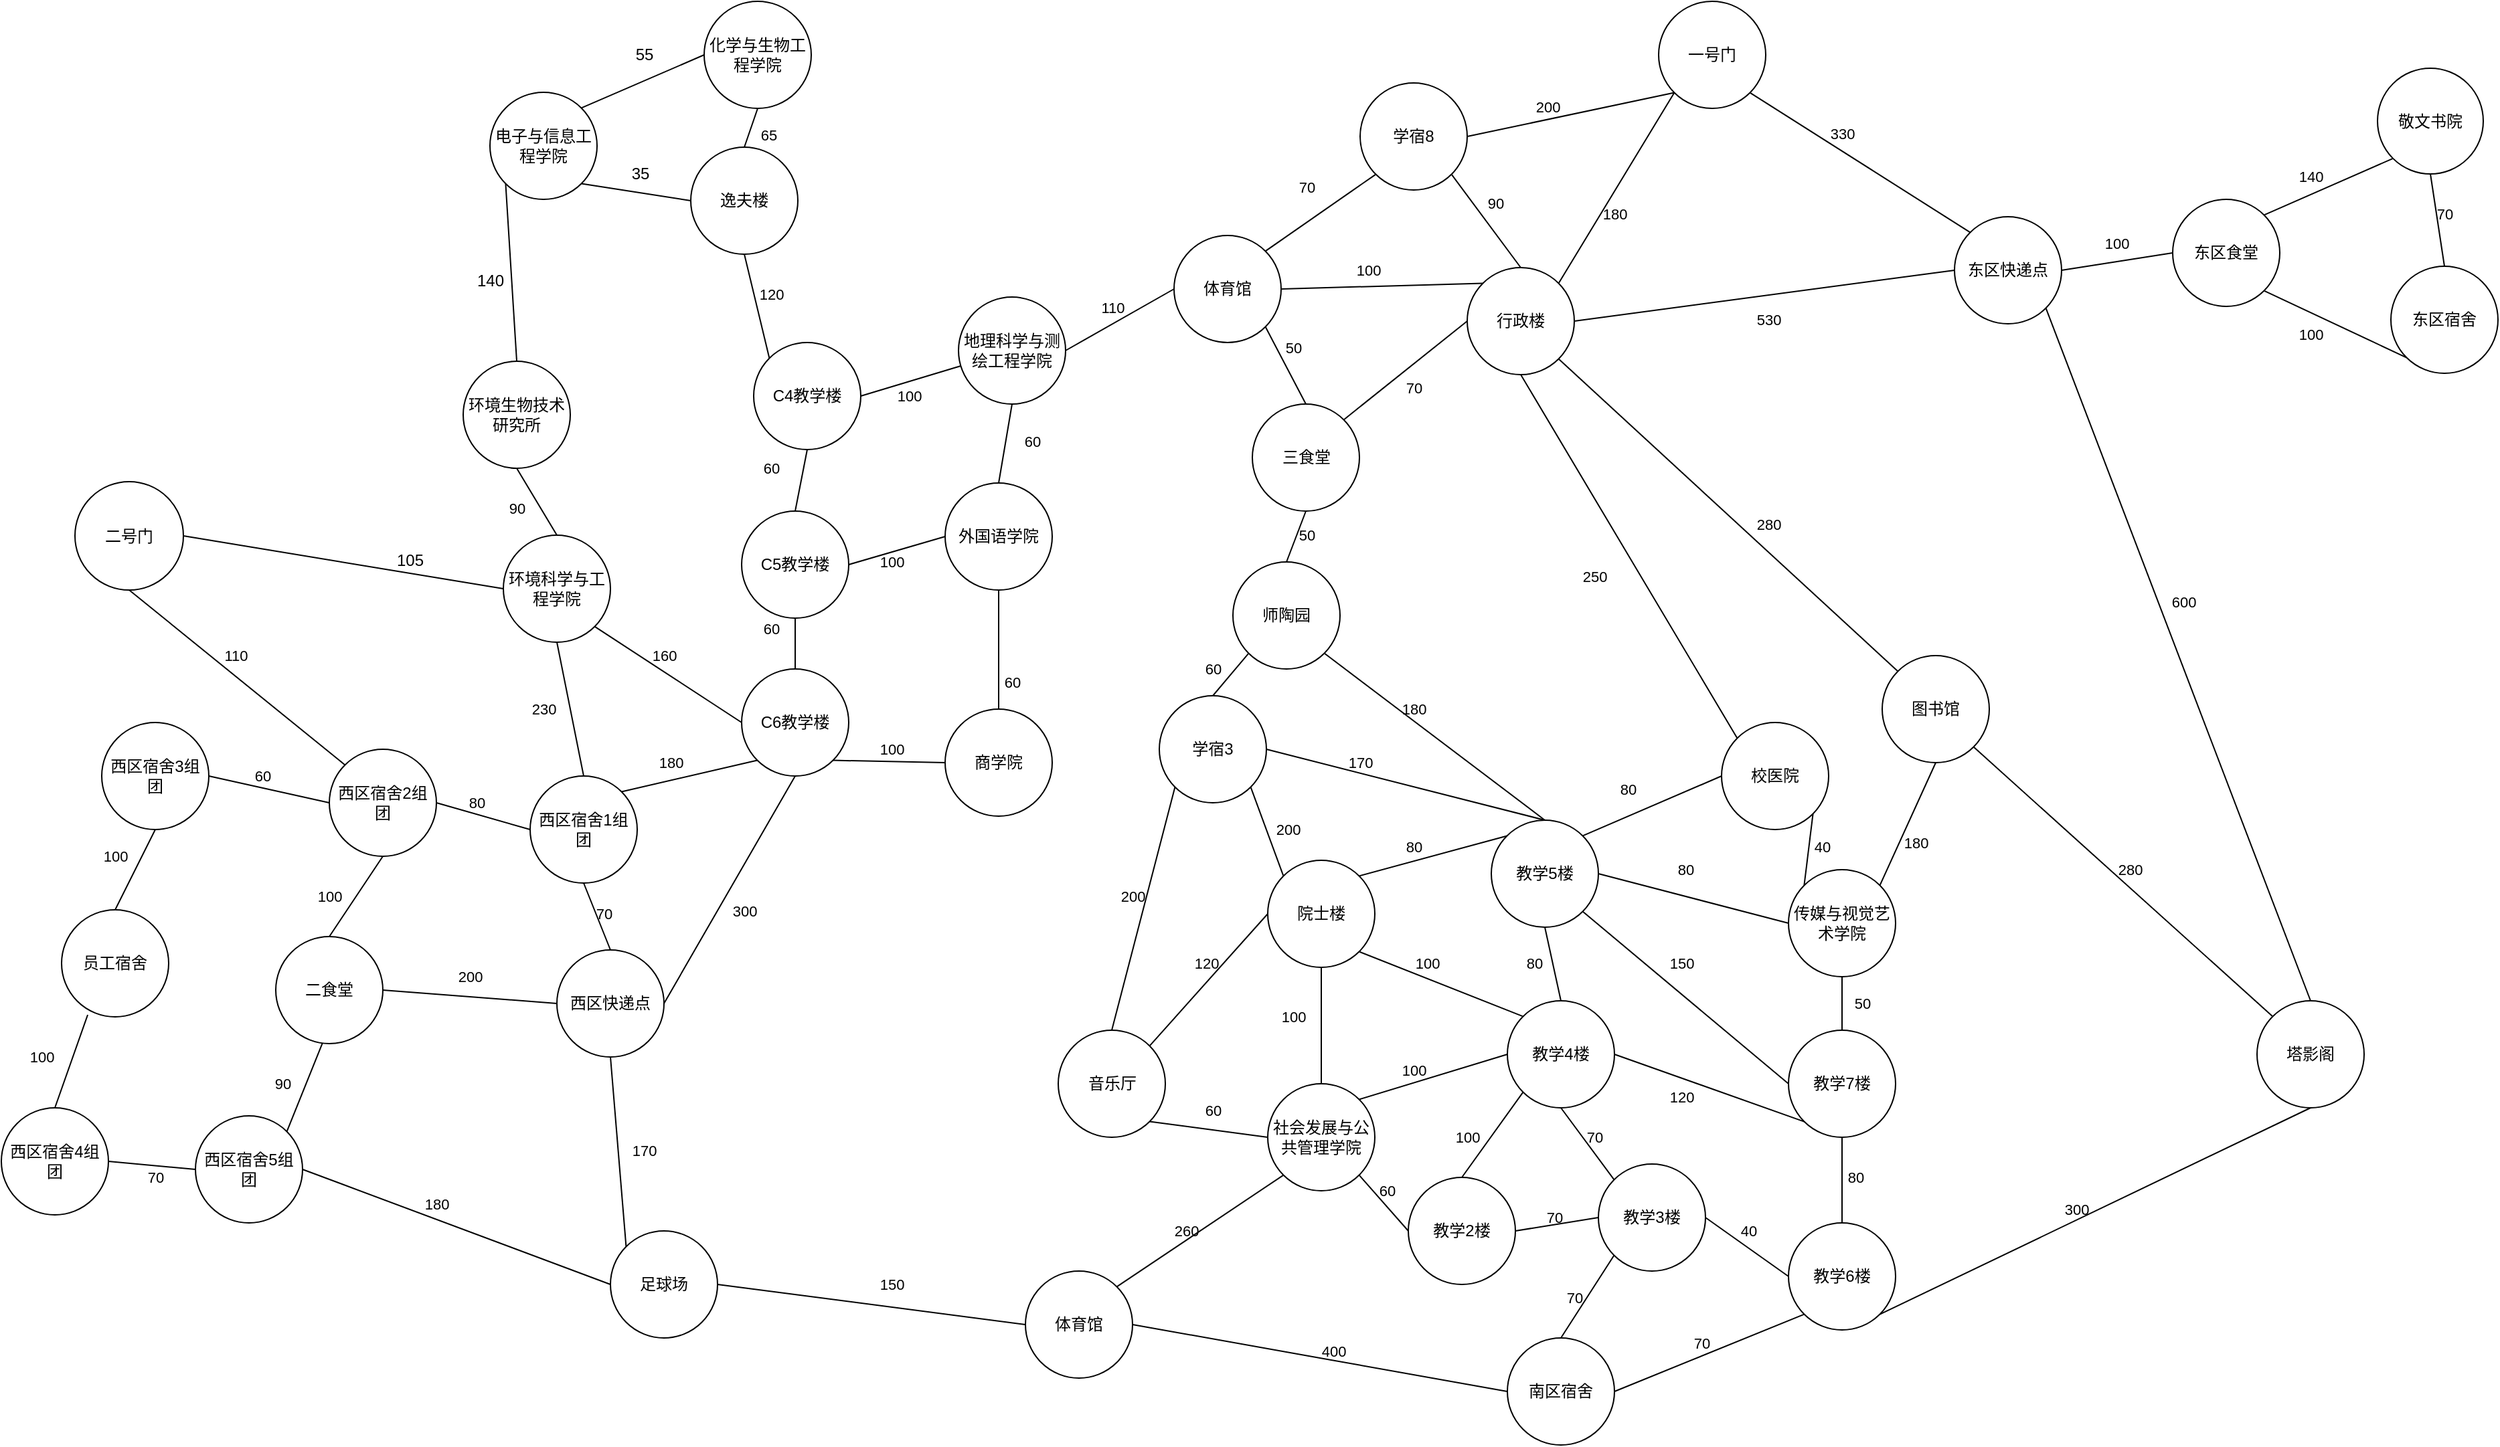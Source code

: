 <mxfile version="20.6.2" type="device"><diagram id="J2Qo5d_IjwTsGD7Gh0Af" name="第 1 页"><mxGraphModel dx="1586" dy="1168" grid="1" gridSize="10" guides="1" tooltips="1" connect="1" arrows="0" fold="1" page="0" pageScale="1" pageWidth="827" pageHeight="1169" math="0" shadow="0"><root><mxCell id="0"/><mxCell id="1" parent="0"/><mxCell id="5VzCPX0njRcVycrabdHT-27" style="edgeStyle=none;shape=connector;rounded=0;orthogonalLoop=1;jettySize=auto;html=1;exitX=1;exitY=0.5;exitDx=0;exitDy=0;entryX=0;entryY=0.5;entryDx=0;entryDy=0;labelBackgroundColor=default;fontFamily=Helvetica;fontSize=11;fontColor=default;endArrow=none;endFill=0;strokeColor=default;" parent="1" source="5VzCPX0njRcVycrabdHT-1" target="5VzCPX0njRcVycrabdHT-2" edge="1"><mxGeometry relative="1" as="geometry"/></mxCell><mxCell id="QK8WE9yO8vlQct-ELJ2K-82" style="edgeStyle=none;shape=connector;rounded=0;orthogonalLoop=1;jettySize=auto;html=1;exitX=0.5;exitY=1;exitDx=0;exitDy=0;entryX=0;entryY=0;entryDx=0;entryDy=0;labelBackgroundColor=default;fontFamily=Helvetica;fontSize=11;fontColor=default;endArrow=none;endFill=0;strokeColor=default;" parent="1" source="5VzCPX0njRcVycrabdHT-1" target="5VzCPX0njRcVycrabdHT-5" edge="1"><mxGeometry relative="1" as="geometry"/></mxCell><mxCell id="5VzCPX0njRcVycrabdHT-1" value="二号门&lt;br&gt;" style="ellipse;whiteSpace=wrap;html=1;aspect=fixed;" parent="1" vertex="1"><mxGeometry x="-240" y="140" width="81" height="81" as="geometry"/></mxCell><mxCell id="QK8WE9yO8vlQct-ELJ2K-69" style="rounded=0;orthogonalLoop=1;jettySize=auto;html=1;exitX=1;exitY=1;exitDx=0;exitDy=0;entryX=0;entryY=0.5;entryDx=0;entryDy=0;endArrow=none;endFill=0;" parent="1" source="5VzCPX0njRcVycrabdHT-2" target="QK8WE9yO8vlQct-ELJ2K-65" edge="1"><mxGeometry relative="1" as="geometry"/></mxCell><mxCell id="QK8WE9yO8vlQct-ELJ2K-129" value="230" style="edgeStyle=none;shape=connector;rounded=0;orthogonalLoop=1;jettySize=auto;html=1;exitX=0.5;exitY=1;exitDx=0;exitDy=0;entryX=0.5;entryY=0;entryDx=0;entryDy=0;labelBackgroundColor=default;fontFamily=Helvetica;fontSize=11;fontColor=default;endArrow=none;endFill=0;strokeColor=default;" parent="1" source="5VzCPX0njRcVycrabdHT-2" target="QK8WE9yO8vlQct-ELJ2K-66" edge="1"><mxGeometry x="-0.077" y="-20" relative="1" as="geometry"><mxPoint as="offset"/></mxGeometry></mxCell><mxCell id="5VzCPX0njRcVycrabdHT-2" value="环境科学与工程学院" style="ellipse;whiteSpace=wrap;html=1;aspect=fixed;" parent="1" vertex="1"><mxGeometry x="80" y="180" width="80" height="80" as="geometry"/></mxCell><mxCell id="QK8WE9yO8vlQct-ELJ2K-94" style="edgeStyle=none;shape=connector;rounded=0;orthogonalLoop=1;jettySize=auto;html=1;exitX=0.5;exitY=1;exitDx=0;exitDy=0;entryX=0;entryY=0;entryDx=0;entryDy=0;labelBackgroundColor=default;fontFamily=Helvetica;fontSize=11;fontColor=default;endArrow=none;endFill=0;strokeColor=default;" parent="1" source="5VzCPX0njRcVycrabdHT-3" target="5VzCPX0njRcVycrabdHT-6" edge="1"><mxGeometry relative="1" as="geometry"/></mxCell><mxCell id="QK8WE9yO8vlQct-ELJ2K-97" style="edgeStyle=none;shape=connector;rounded=0;orthogonalLoop=1;jettySize=auto;html=1;exitX=1;exitY=0.5;exitDx=0;exitDy=0;entryX=0.5;entryY=1;entryDx=0;entryDy=0;labelBackgroundColor=default;fontFamily=Helvetica;fontSize=11;fontColor=default;endArrow=none;endFill=0;strokeColor=default;" parent="1" source="5VzCPX0njRcVycrabdHT-3" target="QK8WE9yO8vlQct-ELJ2K-65" edge="1"><mxGeometry relative="1" as="geometry"/></mxCell><mxCell id="5VzCPX0njRcVycrabdHT-3" value="西区快递点&lt;br&gt;" style="ellipse;whiteSpace=wrap;html=1;aspect=fixed;" parent="1" vertex="1"><mxGeometry x="120" y="490" width="80" height="80" as="geometry"/></mxCell><mxCell id="QK8WE9yO8vlQct-ELJ2K-90" style="edgeStyle=none;shape=connector;rounded=0;orthogonalLoop=1;jettySize=auto;html=1;exitX=0.5;exitY=0;exitDx=0;exitDy=0;entryX=0.5;entryY=1;entryDx=0;entryDy=0;labelBackgroundColor=default;fontFamily=Helvetica;fontSize=11;fontColor=default;endArrow=none;endFill=0;strokeColor=default;" parent="1" source="5VzCPX0njRcVycrabdHT-4" target="5VzCPX0njRcVycrabdHT-5" edge="1"><mxGeometry relative="1" as="geometry"/></mxCell><mxCell id="QK8WE9yO8vlQct-ELJ2K-126" style="edgeStyle=none;shape=connector;rounded=0;orthogonalLoop=1;jettySize=auto;html=1;exitX=1;exitY=0.5;exitDx=0;exitDy=0;entryX=0;entryY=0.5;entryDx=0;entryDy=0;labelBackgroundColor=default;fontFamily=Helvetica;fontSize=11;fontColor=default;endArrow=none;endFill=0;strokeColor=default;" parent="1" source="5VzCPX0njRcVycrabdHT-4" target="5VzCPX0njRcVycrabdHT-3" edge="1"><mxGeometry relative="1" as="geometry"/></mxCell><mxCell id="5VzCPX0njRcVycrabdHT-4" value="二食堂&lt;br&gt;" style="ellipse;whiteSpace=wrap;html=1;aspect=fixed;" parent="1" vertex="1"><mxGeometry x="-90" y="480" width="80" height="80" as="geometry"/></mxCell><mxCell id="QK8WE9yO8vlQct-ELJ2K-83" style="edgeStyle=none;shape=connector;rounded=0;orthogonalLoop=1;jettySize=auto;html=1;exitX=0;exitY=0.5;exitDx=0;exitDy=0;entryX=1;entryY=0.5;entryDx=0;entryDy=0;labelBackgroundColor=default;fontFamily=Helvetica;fontSize=11;fontColor=default;endArrow=none;endFill=0;strokeColor=default;" parent="1" source="5VzCPX0njRcVycrabdHT-5" target="QK8WE9yO8vlQct-ELJ2K-77" edge="1"><mxGeometry relative="1" as="geometry"/></mxCell><mxCell id="QK8WE9yO8vlQct-ELJ2K-91" style="edgeStyle=none;shape=connector;rounded=0;orthogonalLoop=1;jettySize=auto;html=1;exitX=1;exitY=0.5;exitDx=0;exitDy=0;entryX=0;entryY=0.5;entryDx=0;entryDy=0;labelBackgroundColor=default;fontFamily=Helvetica;fontSize=11;fontColor=default;endArrow=none;endFill=0;strokeColor=default;" parent="1" source="5VzCPX0njRcVycrabdHT-5" target="QK8WE9yO8vlQct-ELJ2K-66" edge="1"><mxGeometry relative="1" as="geometry"/></mxCell><mxCell id="5VzCPX0njRcVycrabdHT-5" value="西区宿舍2组团" style="ellipse;whiteSpace=wrap;html=1;aspect=fixed;" parent="1" vertex="1"><mxGeometry x="-50" y="340" width="80" height="80" as="geometry"/></mxCell><mxCell id="QK8WE9yO8vlQct-ELJ2K-99" style="edgeStyle=none;shape=connector;rounded=0;orthogonalLoop=1;jettySize=auto;html=1;exitX=1;exitY=0.5;exitDx=0;exitDy=0;entryX=0;entryY=0.5;entryDx=0;entryDy=0;labelBackgroundColor=default;fontFamily=Helvetica;fontSize=11;fontColor=default;endArrow=none;endFill=0;strokeColor=default;" parent="1" source="5VzCPX0njRcVycrabdHT-6" target="5VzCPX0njRcVycrabdHT-11" edge="1"><mxGeometry relative="1" as="geometry"/></mxCell><mxCell id="5VzCPX0njRcVycrabdHT-6" value="足球场&lt;br&gt;" style="ellipse;whiteSpace=wrap;html=1;aspect=fixed;" parent="1" vertex="1"><mxGeometry x="160" y="700" width="80" height="80" as="geometry"/></mxCell><mxCell id="5VzCPX0njRcVycrabdHT-42" style="edgeStyle=none;shape=connector;rounded=0;orthogonalLoop=1;jettySize=auto;html=1;exitX=1;exitY=0;exitDx=0;exitDy=0;entryX=0;entryY=0.5;entryDx=0;entryDy=0;labelBackgroundColor=default;fontFamily=Helvetica;fontSize=11;fontColor=default;endArrow=none;endFill=0;strokeColor=default;" parent="1" source="5VzCPX0njRcVycrabdHT-8" target="5VzCPX0njRcVycrabdHT-18" edge="1"><mxGeometry relative="1" as="geometry"/></mxCell><mxCell id="QK8WE9yO8vlQct-ELJ2K-151" style="edgeStyle=none;shape=connector;rounded=0;orthogonalLoop=1;jettySize=auto;html=1;exitX=0.5;exitY=1;exitDx=0;exitDy=0;entryX=0.5;entryY=0;entryDx=0;entryDy=0;labelBackgroundColor=default;fontFamily=Helvetica;fontSize=11;fontColor=default;endArrow=none;endFill=0;strokeColor=default;" parent="1" source="5VzCPX0njRcVycrabdHT-8" target="QK8WE9yO8vlQct-ELJ2K-131" edge="1"><mxGeometry relative="1" as="geometry"/></mxCell><mxCell id="5VzCPX0njRcVycrabdHT-8" value="三食堂&lt;br&gt;" style="ellipse;whiteSpace=wrap;html=1;aspect=fixed;" parent="1" vertex="1"><mxGeometry x="639.5" y="82" width="80" height="80" as="geometry"/></mxCell><mxCell id="QK8WE9yO8vlQct-ELJ2K-154" style="edgeStyle=none;shape=connector;rounded=0;orthogonalLoop=1;jettySize=auto;html=1;exitX=0;exitY=0.5;exitDx=0;exitDy=0;entryX=1;entryY=0;entryDx=0;entryDy=0;labelBackgroundColor=default;fontFamily=Helvetica;fontSize=11;fontColor=default;endArrow=none;endFill=0;strokeColor=default;" parent="1" source="5VzCPX0njRcVycrabdHT-9" target="QK8WE9yO8vlQct-ELJ2K-136" edge="1"><mxGeometry relative="1" as="geometry"/></mxCell><mxCell id="QK8WE9yO8vlQct-ELJ2K-155" style="edgeStyle=none;shape=connector;rounded=0;orthogonalLoop=1;jettySize=auto;html=1;exitX=0.5;exitY=1;exitDx=0;exitDy=0;entryX=0.5;entryY=0;entryDx=0;entryDy=0;labelBackgroundColor=default;fontFamily=Helvetica;fontSize=11;fontColor=default;endArrow=none;endFill=0;strokeColor=default;" parent="1" source="5VzCPX0njRcVycrabdHT-9" target="QK8WE9yO8vlQct-ELJ2K-134" edge="1"><mxGeometry relative="1" as="geometry"/></mxCell><mxCell id="QK8WE9yO8vlQct-ELJ2K-159" style="edgeStyle=none;shape=connector;rounded=0;orthogonalLoop=1;jettySize=auto;html=1;exitX=1;exitY=0;exitDx=0;exitDy=0;entryX=0;entryY=0;entryDx=0;entryDy=0;labelBackgroundColor=default;fontFamily=Helvetica;fontSize=11;fontColor=default;endArrow=none;endFill=0;strokeColor=default;" parent="1" source="5VzCPX0njRcVycrabdHT-9" target="QK8WE9yO8vlQct-ELJ2K-142" edge="1"><mxGeometry relative="1" as="geometry"/></mxCell><mxCell id="QK8WE9yO8vlQct-ELJ2K-178" style="edgeStyle=none;shape=connector;rounded=0;orthogonalLoop=1;jettySize=auto;html=1;exitX=1;exitY=1;exitDx=0;exitDy=0;entryX=0;entryY=0;entryDx=0;entryDy=0;labelBackgroundColor=default;fontFamily=Helvetica;fontSize=11;fontColor=default;endArrow=none;endFill=0;strokeColor=default;" parent="1" source="5VzCPX0njRcVycrabdHT-9" target="QK8WE9yO8vlQct-ELJ2K-141" edge="1"><mxGeometry relative="1" as="geometry"/></mxCell><mxCell id="5VzCPX0njRcVycrabdHT-9" value="院士楼" style="ellipse;whiteSpace=wrap;html=1;aspect=fixed;" parent="1" vertex="1"><mxGeometry x="651" y="423" width="80" height="80" as="geometry"/></mxCell><mxCell id="QK8WE9yO8vlQct-ELJ2K-71" style="edgeStyle=none;shape=connector;rounded=0;orthogonalLoop=1;jettySize=auto;html=1;exitX=0.5;exitY=1;exitDx=0;exitDy=0;entryX=0.5;entryY=0;entryDx=0;entryDy=0;labelBackgroundColor=default;fontFamily=Helvetica;fontSize=11;fontColor=default;endArrow=none;endFill=0;strokeColor=default;" parent="1" source="5VzCPX0njRcVycrabdHT-10" target="QK8WE9yO8vlQct-ELJ2K-64" edge="1"><mxGeometry relative="1" as="geometry"/></mxCell><mxCell id="QK8WE9yO8vlQct-ELJ2K-73" style="edgeStyle=none;shape=connector;rounded=0;orthogonalLoop=1;jettySize=auto;html=1;exitX=1;exitY=0.5;exitDx=0;exitDy=0;labelBackgroundColor=default;fontFamily=Helvetica;fontSize=11;fontColor=default;endArrow=none;endFill=0;strokeColor=default;" parent="1" source="5VzCPX0njRcVycrabdHT-10" target="QK8WE9yO8vlQct-ELJ2K-61" edge="1"><mxGeometry relative="1" as="geometry"/></mxCell><mxCell id="5VzCPX0njRcVycrabdHT-10" value="C4教学楼" style="ellipse;whiteSpace=wrap;html=1;aspect=fixed;" parent="1" vertex="1"><mxGeometry x="267" y="36" width="80" height="80" as="geometry"/></mxCell><mxCell id="QK8WE9yO8vlQct-ELJ2K-209" style="edgeStyle=none;shape=connector;rounded=0;orthogonalLoop=1;jettySize=auto;html=1;exitX=1;exitY=0.5;exitDx=0;exitDy=0;entryX=0;entryY=0.5;entryDx=0;entryDy=0;labelBackgroundColor=default;fontFamily=Helvetica;fontSize=11;fontColor=default;endArrow=none;endFill=0;strokeColor=default;" parent="1" source="5VzCPX0njRcVycrabdHT-11" target="5VzCPX0njRcVycrabdHT-17" edge="1"><mxGeometry relative="1" as="geometry"/></mxCell><mxCell id="QK8WE9yO8vlQct-ELJ2K-211" style="edgeStyle=none;shape=connector;rounded=0;orthogonalLoop=1;jettySize=auto;html=1;exitX=1;exitY=0;exitDx=0;exitDy=0;entryX=0;entryY=1;entryDx=0;entryDy=0;labelBackgroundColor=default;fontFamily=Helvetica;fontSize=11;fontColor=default;endArrow=none;endFill=0;strokeColor=default;" parent="1" source="5VzCPX0njRcVycrabdHT-11" target="QK8WE9yO8vlQct-ELJ2K-134" edge="1"><mxGeometry relative="1" as="geometry"/></mxCell><mxCell id="5VzCPX0njRcVycrabdHT-11" value="体育馆" style="ellipse;whiteSpace=wrap;html=1;aspect=fixed;" parent="1" vertex="1"><mxGeometry x="470" y="730" width="80" height="80" as="geometry"/></mxCell><mxCell id="5VzCPX0njRcVycrabdHT-36" style="edgeStyle=none;shape=connector;rounded=0;orthogonalLoop=1;jettySize=auto;html=1;exitX=1;exitY=0;exitDx=0;exitDy=0;entryX=0;entryY=0.5;entryDx=0;entryDy=0;labelBackgroundColor=default;fontFamily=Helvetica;fontSize=11;fontColor=default;endArrow=none;endFill=0;strokeColor=default;" parent="1" source="5VzCPX0njRcVycrabdHT-12" target="5VzCPX0njRcVycrabdHT-15" edge="1"><mxGeometry relative="1" as="geometry"/></mxCell><mxCell id="5VzCPX0njRcVycrabdHT-38" style="edgeStyle=none;shape=connector;rounded=0;orthogonalLoop=1;jettySize=auto;html=1;exitX=1;exitY=1;exitDx=0;exitDy=0;entryX=0;entryY=0.5;entryDx=0;entryDy=0;labelBackgroundColor=default;fontFamily=Helvetica;fontSize=11;fontColor=default;endArrow=none;endFill=0;strokeColor=default;" parent="1" source="5VzCPX0njRcVycrabdHT-12" target="5VzCPX0njRcVycrabdHT-14" edge="1"><mxGeometry relative="1" as="geometry"/></mxCell><mxCell id="5VzCPX0njRcVycrabdHT-12" value="电子与信息工程学院" style="ellipse;whiteSpace=wrap;html=1;aspect=fixed;" parent="1" vertex="1"><mxGeometry x="70" y="-151" width="80" height="80" as="geometry"/></mxCell><mxCell id="5VzCPX0njRcVycrabdHT-34" style="edgeStyle=none;shape=connector;rounded=0;orthogonalLoop=1;jettySize=auto;html=1;exitX=0.5;exitY=1;exitDx=0;exitDy=0;entryX=0.5;entryY=0;entryDx=0;entryDy=0;labelBackgroundColor=default;fontFamily=Helvetica;fontSize=11;fontColor=default;endArrow=none;endFill=0;strokeColor=default;" parent="1" source="5VzCPX0njRcVycrabdHT-13" target="5VzCPX0njRcVycrabdHT-2" edge="1"><mxGeometry relative="1" as="geometry"/></mxCell><mxCell id="5VzCPX0njRcVycrabdHT-35" style="edgeStyle=none;shape=connector;rounded=0;orthogonalLoop=1;jettySize=auto;html=1;exitX=0.5;exitY=0;exitDx=0;exitDy=0;entryX=0;entryY=1;entryDx=0;entryDy=0;labelBackgroundColor=default;fontFamily=Helvetica;fontSize=11;fontColor=default;endArrow=none;endFill=0;strokeColor=default;" parent="1" source="5VzCPX0njRcVycrabdHT-13" target="5VzCPX0njRcVycrabdHT-12" edge="1"><mxGeometry relative="1" as="geometry"/></mxCell><mxCell id="5VzCPX0njRcVycrabdHT-13" value="环境生物技术研究所" style="ellipse;whiteSpace=wrap;html=1;aspect=fixed;" parent="1" vertex="1"><mxGeometry x="50" y="50" width="80" height="80" as="geometry"/></mxCell><mxCell id="QK8WE9yO8vlQct-ELJ2K-100" style="edgeStyle=none;shape=connector;rounded=0;orthogonalLoop=1;jettySize=auto;html=1;exitX=0.5;exitY=1;exitDx=0;exitDy=0;entryX=0;entryY=0;entryDx=0;entryDy=0;labelBackgroundColor=default;fontFamily=Helvetica;fontSize=11;fontColor=default;endArrow=none;endFill=0;strokeColor=default;" parent="1" source="5VzCPX0njRcVycrabdHT-14" target="5VzCPX0njRcVycrabdHT-10" edge="1"><mxGeometry relative="1" as="geometry"/></mxCell><mxCell id="5VzCPX0njRcVycrabdHT-14" value="逸夫楼" style="ellipse;whiteSpace=wrap;html=1;aspect=fixed;" parent="1" vertex="1"><mxGeometry x="220" y="-110" width="80" height="80" as="geometry"/></mxCell><mxCell id="5VzCPX0njRcVycrabdHT-37" style="edgeStyle=none;shape=connector;rounded=0;orthogonalLoop=1;jettySize=auto;html=1;exitX=0.5;exitY=1;exitDx=0;exitDy=0;entryX=0.5;entryY=0;entryDx=0;entryDy=0;labelBackgroundColor=default;fontFamily=Helvetica;fontSize=11;fontColor=default;endArrow=none;endFill=0;strokeColor=default;" parent="1" source="5VzCPX0njRcVycrabdHT-15" target="5VzCPX0njRcVycrabdHT-14" edge="1"><mxGeometry relative="1" as="geometry"/></mxCell><mxCell id="QK8WE9yO8vlQct-ELJ2K-55" value="65" style="edgeLabel;html=1;align=center;verticalAlign=middle;resizable=0;points=[];" parent="5VzCPX0njRcVycrabdHT-37" vertex="1" connectable="0"><mxGeometry x="-0.144" relative="1" as="geometry"><mxPoint x="12" y="7" as="offset"/></mxGeometry></mxCell><mxCell id="5VzCPX0njRcVycrabdHT-15" value="化学与生物工程学院" style="ellipse;whiteSpace=wrap;html=1;aspect=fixed;" parent="1" vertex="1"><mxGeometry x="230" y="-219" width="80" height="80" as="geometry"/></mxCell><mxCell id="5VzCPX0njRcVycrabdHT-16" value="塔影阁" style="ellipse;whiteSpace=wrap;html=1;aspect=fixed;" parent="1" vertex="1"><mxGeometry x="1390" y="528" width="80" height="80" as="geometry"/></mxCell><mxCell id="QK8WE9yO8vlQct-ELJ2K-210" style="edgeStyle=none;shape=connector;rounded=0;orthogonalLoop=1;jettySize=auto;html=1;exitX=1;exitY=0.5;exitDx=0;exitDy=0;entryX=0;entryY=1;entryDx=0;entryDy=0;labelBackgroundColor=default;fontFamily=Helvetica;fontSize=11;fontColor=default;endArrow=none;endFill=0;strokeColor=default;" parent="1" source="5VzCPX0njRcVycrabdHT-17" target="QK8WE9yO8vlQct-ELJ2K-145" edge="1"><mxGeometry relative="1" as="geometry"/></mxCell><mxCell id="QK8WE9yO8vlQct-ELJ2K-215" style="edgeStyle=none;shape=connector;rounded=0;orthogonalLoop=1;jettySize=auto;html=1;exitX=0.5;exitY=0;exitDx=0;exitDy=0;entryX=0;entryY=1;entryDx=0;entryDy=0;labelBackgroundColor=default;fontFamily=Helvetica;fontSize=11;fontColor=default;endArrow=none;endFill=0;strokeColor=default;" parent="1" source="5VzCPX0njRcVycrabdHT-17" target="QK8WE9yO8vlQct-ELJ2K-140" edge="1"><mxGeometry relative="1" as="geometry"/></mxCell><mxCell id="5VzCPX0njRcVycrabdHT-17" value="南区宿舍" style="ellipse;whiteSpace=wrap;html=1;aspect=fixed;" parent="1" vertex="1"><mxGeometry x="830" y="780" width="80" height="80" as="geometry"/></mxCell><mxCell id="5VzCPX0njRcVycrabdHT-43" style="edgeStyle=none;shape=connector;rounded=0;orthogonalLoop=1;jettySize=auto;html=1;exitX=1;exitY=0;exitDx=0;exitDy=0;entryX=0;entryY=1;entryDx=0;entryDy=0;labelBackgroundColor=default;fontFamily=Helvetica;fontSize=11;fontColor=default;endArrow=none;endFill=0;strokeColor=default;" parent="1" source="5VzCPX0njRcVycrabdHT-18" target="5VzCPX0njRcVycrabdHT-19" edge="1"><mxGeometry relative="1" as="geometry"/></mxCell><mxCell id="5VzCPX0njRcVycrabdHT-53" style="edgeStyle=none;shape=connector;rounded=0;orthogonalLoop=1;jettySize=auto;html=1;exitX=1;exitY=1;exitDx=0;exitDy=0;entryX=0;entryY=0;entryDx=0;entryDy=0;labelBackgroundColor=default;fontFamily=Helvetica;fontSize=11;fontColor=default;endArrow=none;endFill=0;strokeColor=default;" parent="1" source="5VzCPX0njRcVycrabdHT-18" target="5VzCPX0njRcVycrabdHT-20" edge="1"><mxGeometry relative="1" as="geometry"/></mxCell><mxCell id="5VzCPX0njRcVycrabdHT-62" style="edgeStyle=none;shape=connector;rounded=0;orthogonalLoop=1;jettySize=auto;html=1;exitX=1;exitY=0.5;exitDx=0;exitDy=0;entryX=0;entryY=0.5;entryDx=0;entryDy=0;labelBackgroundColor=default;fontFamily=Helvetica;fontSize=11;fontColor=default;endArrow=none;endFill=0;strokeColor=default;" parent="1" source="5VzCPX0njRcVycrabdHT-18" target="5VzCPX0njRcVycrabdHT-21" edge="1"><mxGeometry relative="1" as="geometry"/></mxCell><mxCell id="QK8WE9yO8vlQct-ELJ2K-185" style="edgeStyle=none;shape=connector;rounded=0;orthogonalLoop=1;jettySize=auto;html=1;exitX=1;exitY=1;exitDx=0;exitDy=0;entryX=0;entryY=0;entryDx=0;entryDy=0;labelBackgroundColor=default;fontFamily=Helvetica;fontSize=11;fontColor=default;endArrow=none;endFill=0;strokeColor=default;" parent="1" source="5VzCPX0njRcVycrabdHT-18" target="QK8WE9yO8vlQct-ELJ2K-144" edge="1"><mxGeometry relative="1" as="geometry"><Array as="points"><mxPoint x="840" y="60"/></Array></mxGeometry></mxCell><mxCell id="5VzCPX0njRcVycrabdHT-18" value="行政楼" style="ellipse;whiteSpace=wrap;html=1;aspect=fixed;" parent="1" vertex="1"><mxGeometry x="800" y="-20" width="80" height="80" as="geometry"/></mxCell><mxCell id="5VzCPX0njRcVycrabdHT-61" style="edgeStyle=none;shape=connector;rounded=0;orthogonalLoop=1;jettySize=auto;html=1;exitX=1;exitY=1;exitDx=0;exitDy=0;entryX=0;entryY=0;entryDx=0;entryDy=0;labelBackgroundColor=default;fontFamily=Helvetica;fontSize=11;fontColor=default;endArrow=none;endFill=0;strokeColor=default;" parent="1" source="5VzCPX0njRcVycrabdHT-19" target="5VzCPX0njRcVycrabdHT-21" edge="1"><mxGeometry relative="1" as="geometry"/></mxCell><mxCell id="QK8WE9yO8vlQct-ELJ2K-239" style="edgeStyle=none;shape=connector;rounded=0;orthogonalLoop=1;jettySize=auto;html=1;exitX=0;exitY=1;exitDx=0;exitDy=0;entryX=1;entryY=0.5;entryDx=0;entryDy=0;labelBackgroundColor=default;fontFamily=Helvetica;fontSize=11;fontColor=default;endArrow=none;endFill=0;strokeColor=default;" parent="1" source="5VzCPX0njRcVycrabdHT-19" target="QK8WE9yO8vlQct-ELJ2K-132" edge="1"><mxGeometry relative="1" as="geometry"/></mxCell><mxCell id="5VzCPX0njRcVycrabdHT-19" value="一号门" style="ellipse;whiteSpace=wrap;html=1;aspect=fixed;" parent="1" vertex="1"><mxGeometry x="943" y="-219" width="80" height="80" as="geometry"/></mxCell><mxCell id="5VzCPX0njRcVycrabdHT-67" style="edgeStyle=none;shape=connector;rounded=0;orthogonalLoop=1;jettySize=auto;html=1;exitX=1;exitY=1;exitDx=0;exitDy=0;entryX=0;entryY=0;entryDx=0;entryDy=0;labelBackgroundColor=default;fontFamily=Helvetica;fontSize=11;fontColor=default;endArrow=none;endFill=0;strokeColor=default;" parent="1" source="5VzCPX0njRcVycrabdHT-20" target="5VzCPX0njRcVycrabdHT-16" edge="1"><mxGeometry relative="1" as="geometry"/></mxCell><mxCell id="5VzCPX0njRcVycrabdHT-20" value="图书馆" style="ellipse;whiteSpace=wrap;html=1;aspect=fixed;" parent="1" vertex="1"><mxGeometry x="1110" y="270" width="80" height="80" as="geometry"/></mxCell><mxCell id="5VzCPX0njRcVycrabdHT-60" style="edgeStyle=none;shape=connector;rounded=0;orthogonalLoop=1;jettySize=auto;html=1;exitX=1;exitY=0.5;exitDx=0;exitDy=0;entryX=0;entryY=0.5;entryDx=0;entryDy=0;labelBackgroundColor=default;fontFamily=Helvetica;fontSize=11;fontColor=default;endArrow=none;endFill=0;strokeColor=default;" parent="1" source="5VzCPX0njRcVycrabdHT-21" target="5VzCPX0njRcVycrabdHT-23" edge="1"><mxGeometry relative="1" as="geometry"/></mxCell><mxCell id="QK8WE9yO8vlQct-ELJ2K-187" style="edgeStyle=none;shape=connector;rounded=0;orthogonalLoop=1;jettySize=auto;html=1;exitX=1;exitY=1;exitDx=0;exitDy=0;entryX=0.5;entryY=0;entryDx=0;entryDy=0;labelBackgroundColor=default;fontFamily=Helvetica;fontSize=11;fontColor=default;endArrow=none;endFill=0;strokeColor=default;" parent="1" source="5VzCPX0njRcVycrabdHT-21" target="5VzCPX0njRcVycrabdHT-16" edge="1"><mxGeometry relative="1" as="geometry"/></mxCell><mxCell id="5VzCPX0njRcVycrabdHT-21" value="东区快递点" style="ellipse;whiteSpace=wrap;html=1;aspect=fixed;" parent="1" vertex="1"><mxGeometry x="1164" y="-58" width="80" height="80" as="geometry"/></mxCell><mxCell id="5VzCPX0njRcVycrabdHT-59" style="edgeStyle=none;shape=connector;rounded=0;orthogonalLoop=1;jettySize=auto;html=1;exitX=0;exitY=1;exitDx=0;exitDy=0;entryX=1;entryY=1;entryDx=0;entryDy=0;labelBackgroundColor=default;fontFamily=Helvetica;fontSize=11;fontColor=default;endArrow=none;endFill=0;strokeColor=default;" parent="1" source="5VzCPX0njRcVycrabdHT-22" target="5VzCPX0njRcVycrabdHT-23" edge="1"><mxGeometry relative="1" as="geometry"/></mxCell><mxCell id="5VzCPX0njRcVycrabdHT-22" value="东区宿舍" style="ellipse;whiteSpace=wrap;html=1;aspect=fixed;" parent="1" vertex="1"><mxGeometry x="1490" y="-21" width="80" height="80" as="geometry"/></mxCell><mxCell id="QK8WE9yO8vlQct-ELJ2K-189" style="edgeStyle=none;shape=connector;rounded=0;orthogonalLoop=1;jettySize=auto;html=1;exitX=1;exitY=0;exitDx=0;exitDy=0;entryX=0;entryY=1;entryDx=0;entryDy=0;labelBackgroundColor=default;fontFamily=Helvetica;fontSize=11;fontColor=default;endArrow=none;endFill=0;strokeColor=default;" parent="1" source="5VzCPX0njRcVycrabdHT-23" target="QK8WE9yO8vlQct-ELJ2K-188" edge="1"><mxGeometry relative="1" as="geometry"/></mxCell><mxCell id="5VzCPX0njRcVycrabdHT-23" value="东区食堂" style="ellipse;whiteSpace=wrap;html=1;aspect=fixed;" parent="1" vertex="1"><mxGeometry x="1327" y="-71" width="80" height="80" as="geometry"/></mxCell><mxCell id="QK8WE9yO8vlQct-ELJ2K-153" style="edgeStyle=none;shape=connector;rounded=0;orthogonalLoop=1;jettySize=auto;html=1;exitX=1;exitY=1;exitDx=0;exitDy=0;entryX=0;entryY=0;entryDx=0;entryDy=0;labelBackgroundColor=default;fontFamily=Helvetica;fontSize=11;fontColor=default;endArrow=none;endFill=0;strokeColor=default;" parent="1" source="5VzCPX0njRcVycrabdHT-50" target="5VzCPX0njRcVycrabdHT-9" edge="1"><mxGeometry relative="1" as="geometry"/></mxCell><mxCell id="QK8WE9yO8vlQct-ELJ2K-157" style="edgeStyle=none;shape=connector;rounded=0;orthogonalLoop=1;jettySize=auto;html=1;exitX=0;exitY=1;exitDx=0;exitDy=0;entryX=0.5;entryY=0;entryDx=0;entryDy=0;labelBackgroundColor=default;fontFamily=Helvetica;fontSize=11;fontColor=default;endArrow=none;endFill=0;strokeColor=default;" parent="1" source="5VzCPX0njRcVycrabdHT-50" target="QK8WE9yO8vlQct-ELJ2K-136" edge="1"><mxGeometry relative="1" as="geometry"/></mxCell><mxCell id="QK8WE9yO8vlQct-ELJ2K-161" style="edgeStyle=none;shape=connector;rounded=0;orthogonalLoop=1;jettySize=auto;html=1;exitX=0.5;exitY=0;exitDx=0;exitDy=0;entryX=0;entryY=1;entryDx=0;entryDy=0;labelBackgroundColor=default;fontFamily=Helvetica;fontSize=11;fontColor=default;endArrow=none;endFill=0;strokeColor=default;" parent="1" source="5VzCPX0njRcVycrabdHT-50" target="QK8WE9yO8vlQct-ELJ2K-131" edge="1"><mxGeometry relative="1" as="geometry"/></mxCell><mxCell id="QK8WE9yO8vlQct-ELJ2K-162" style="edgeStyle=none;shape=connector;rounded=0;orthogonalLoop=1;jettySize=auto;html=1;exitX=1;exitY=0.5;exitDx=0;exitDy=0;entryX=0.5;entryY=0;entryDx=0;entryDy=0;labelBackgroundColor=default;fontFamily=Helvetica;fontSize=11;fontColor=default;endArrow=none;endFill=0;strokeColor=default;" parent="1" source="5VzCPX0njRcVycrabdHT-50" target="QK8WE9yO8vlQct-ELJ2K-142" edge="1"><mxGeometry relative="1" as="geometry"/></mxCell><mxCell id="5VzCPX0njRcVycrabdHT-50" value="学宿3&lt;br&gt;" style="ellipse;whiteSpace=wrap;html=1;aspect=fixed;" parent="1" vertex="1"><mxGeometry x="570" y="300" width="80" height="80" as="geometry"/></mxCell><mxCell id="QK8WE9yO8vlQct-ELJ2K-49" value="105" style="text;html=1;align=center;verticalAlign=middle;resizable=0;points=[];autosize=1;strokeColor=none;fillColor=none;" parent="1" vertex="1"><mxGeometry x="-10" y="189" width="40" height="20" as="geometry"/></mxCell><mxCell id="QK8WE9yO8vlQct-ELJ2K-53" value="140" style="text;html=1;align=center;verticalAlign=middle;resizable=0;points=[];autosize=1;strokeColor=none;fillColor=none;" parent="1" vertex="1"><mxGeometry x="50" y="-20" width="40" height="20" as="geometry"/></mxCell><mxCell id="QK8WE9yO8vlQct-ELJ2K-54" value="55" style="text;html=1;align=center;verticalAlign=middle;resizable=0;points=[];autosize=1;strokeColor=none;fillColor=none;" parent="1" vertex="1"><mxGeometry x="170" y="-189" width="30" height="20" as="geometry"/></mxCell><mxCell id="QK8WE9yO8vlQct-ELJ2K-56" value="35" style="text;html=1;align=center;verticalAlign=middle;resizable=0;points=[];autosize=1;strokeColor=none;fillColor=none;" parent="1" vertex="1"><mxGeometry x="167" y="-100" width="30" height="20" as="geometry"/></mxCell><mxCell id="QK8WE9yO8vlQct-ELJ2K-74" style="edgeStyle=none;shape=connector;rounded=0;orthogonalLoop=1;jettySize=auto;html=1;exitX=0.5;exitY=1;exitDx=0;exitDy=0;entryX=0.5;entryY=0;entryDx=0;entryDy=0;labelBackgroundColor=default;fontFamily=Helvetica;fontSize=11;fontColor=default;endArrow=none;endFill=0;strokeColor=default;" parent="1" source="QK8WE9yO8vlQct-ELJ2K-61" target="QK8WE9yO8vlQct-ELJ2K-63" edge="1"><mxGeometry relative="1" as="geometry"/></mxCell><mxCell id="QK8WE9yO8vlQct-ELJ2K-147" style="edgeStyle=none;shape=connector;rounded=0;orthogonalLoop=1;jettySize=auto;html=1;exitX=1;exitY=0.5;exitDx=0;exitDy=0;entryX=0;entryY=0.5;entryDx=0;entryDy=0;labelBackgroundColor=default;fontFamily=Helvetica;fontSize=11;fontColor=default;endArrow=none;endFill=0;strokeColor=default;" parent="1" source="QK8WE9yO8vlQct-ELJ2K-61" target="QK8WE9yO8vlQct-ELJ2K-130" edge="1"><mxGeometry relative="1" as="geometry"/></mxCell><mxCell id="QK8WE9yO8vlQct-ELJ2K-61" value="地理科学与测绘工程学院" style="ellipse;whiteSpace=wrap;html=1;aspect=fixed;" parent="1" vertex="1"><mxGeometry x="420" y="2" width="80" height="80" as="geometry"/></mxCell><mxCell id="QK8WE9yO8vlQct-ELJ2K-62" value="商学院&lt;br&gt;" style="ellipse;whiteSpace=wrap;html=1;aspect=fixed;" parent="1" vertex="1"><mxGeometry x="410" y="310" width="80" height="80" as="geometry"/></mxCell><mxCell id="QK8WE9yO8vlQct-ELJ2K-75" style="edgeStyle=none;shape=connector;rounded=0;orthogonalLoop=1;jettySize=auto;html=1;exitX=0.5;exitY=1;exitDx=0;exitDy=0;entryX=0.5;entryY=0;entryDx=0;entryDy=0;labelBackgroundColor=default;fontFamily=Helvetica;fontSize=11;fontColor=default;endArrow=none;endFill=0;strokeColor=default;" parent="1" source="QK8WE9yO8vlQct-ELJ2K-63" target="QK8WE9yO8vlQct-ELJ2K-62" edge="1"><mxGeometry relative="1" as="geometry"/></mxCell><mxCell id="QK8WE9yO8vlQct-ELJ2K-63" value="外国语学院" style="ellipse;whiteSpace=wrap;html=1;aspect=fixed;" parent="1" vertex="1"><mxGeometry x="410" y="141" width="80" height="80" as="geometry"/></mxCell><mxCell id="QK8WE9yO8vlQct-ELJ2K-76" style="edgeStyle=none;shape=connector;rounded=0;orthogonalLoop=1;jettySize=auto;html=1;exitX=1;exitY=0.5;exitDx=0;exitDy=0;entryX=0;entryY=0.5;entryDx=0;entryDy=0;labelBackgroundColor=default;fontFamily=Helvetica;fontSize=11;fontColor=default;endArrow=none;endFill=0;strokeColor=default;" parent="1" source="QK8WE9yO8vlQct-ELJ2K-64" target="QK8WE9yO8vlQct-ELJ2K-63" edge="1"><mxGeometry relative="1" as="geometry"/></mxCell><mxCell id="QK8WE9yO8vlQct-ELJ2K-64" value="C5教学楼" style="ellipse;whiteSpace=wrap;html=1;aspect=fixed;" parent="1" vertex="1"><mxGeometry x="258" y="162" width="80" height="80" as="geometry"/></mxCell><mxCell id="QK8WE9yO8vlQct-ELJ2K-70" style="edgeStyle=none;shape=connector;rounded=0;orthogonalLoop=1;jettySize=auto;html=1;exitX=0.5;exitY=0;exitDx=0;exitDy=0;entryX=0.5;entryY=1;entryDx=0;entryDy=0;labelBackgroundColor=default;fontFamily=Helvetica;fontSize=11;fontColor=default;endArrow=none;endFill=0;strokeColor=default;" parent="1" source="QK8WE9yO8vlQct-ELJ2K-65" target="QK8WE9yO8vlQct-ELJ2K-64" edge="1"><mxGeometry relative="1" as="geometry"/></mxCell><mxCell id="QK8WE9yO8vlQct-ELJ2K-72" style="edgeStyle=none;shape=connector;rounded=0;orthogonalLoop=1;jettySize=auto;html=1;exitX=1;exitY=1;exitDx=0;exitDy=0;entryX=0;entryY=0.5;entryDx=0;entryDy=0;labelBackgroundColor=default;fontFamily=Helvetica;fontSize=11;fontColor=default;endArrow=none;endFill=0;strokeColor=default;" parent="1" source="QK8WE9yO8vlQct-ELJ2K-65" target="QK8WE9yO8vlQct-ELJ2K-62" edge="1"><mxGeometry relative="1" as="geometry"/></mxCell><mxCell id="QK8WE9yO8vlQct-ELJ2K-65" value="C6教学楼" style="ellipse;whiteSpace=wrap;html=1;aspect=fixed;" parent="1" vertex="1"><mxGeometry x="258" y="280" width="80" height="80" as="geometry"/></mxCell><mxCell id="QK8WE9yO8vlQct-ELJ2K-92" style="edgeStyle=none;shape=connector;rounded=0;orthogonalLoop=1;jettySize=auto;html=1;exitX=0.5;exitY=1;exitDx=0;exitDy=0;entryX=0.5;entryY=0;entryDx=0;entryDy=0;labelBackgroundColor=default;fontFamily=Helvetica;fontSize=11;fontColor=default;endArrow=none;endFill=0;strokeColor=default;" parent="1" source="QK8WE9yO8vlQct-ELJ2K-66" target="5VzCPX0njRcVycrabdHT-3" edge="1"><mxGeometry relative="1" as="geometry"/></mxCell><mxCell id="QK8WE9yO8vlQct-ELJ2K-98" style="edgeStyle=none;shape=connector;rounded=0;orthogonalLoop=1;jettySize=auto;html=1;exitX=1;exitY=0;exitDx=0;exitDy=0;entryX=0;entryY=1;entryDx=0;entryDy=0;labelBackgroundColor=default;fontFamily=Helvetica;fontSize=11;fontColor=default;endArrow=none;endFill=0;strokeColor=default;" parent="1" source="QK8WE9yO8vlQct-ELJ2K-66" target="QK8WE9yO8vlQct-ELJ2K-65" edge="1"><mxGeometry relative="1" as="geometry"/></mxCell><mxCell id="QK8WE9yO8vlQct-ELJ2K-66" value="西区宿舍1组团" style="ellipse;whiteSpace=wrap;html=1;aspect=fixed;" parent="1" vertex="1"><mxGeometry x="100" y="360" width="80" height="80" as="geometry"/></mxCell><mxCell id="QK8WE9yO8vlQct-ELJ2K-84" style="edgeStyle=none;shape=connector;rounded=0;orthogonalLoop=1;jettySize=auto;html=1;exitX=0.5;exitY=1;exitDx=0;exitDy=0;entryX=0.5;entryY=0;entryDx=0;entryDy=0;labelBackgroundColor=default;fontFamily=Helvetica;fontSize=11;fontColor=default;endArrow=none;endFill=0;strokeColor=default;" parent="1" source="QK8WE9yO8vlQct-ELJ2K-77" target="QK8WE9yO8vlQct-ELJ2K-80" edge="1"><mxGeometry relative="1" as="geometry"/></mxCell><mxCell id="QK8WE9yO8vlQct-ELJ2K-77" value="西区宿舍3组团" style="ellipse;whiteSpace=wrap;html=1;aspect=fixed;" parent="1" vertex="1"><mxGeometry x="-220" y="320" width="80" height="80" as="geometry"/></mxCell><mxCell id="QK8WE9yO8vlQct-ELJ2K-87" style="edgeStyle=none;shape=connector;rounded=0;orthogonalLoop=1;jettySize=auto;html=1;exitX=0.5;exitY=1;exitDx=0;exitDy=0;entryX=0.5;entryY=1;entryDx=0;entryDy=0;labelBackgroundColor=default;fontFamily=Helvetica;fontSize=11;fontColor=default;endArrow=none;endFill=0;strokeColor=default;" parent="1" source="5VzCPX0njRcVycrabdHT-4" target="5VzCPX0njRcVycrabdHT-4" edge="1"><mxGeometry relative="1" as="geometry"/></mxCell><mxCell id="QK8WE9yO8vlQct-ELJ2K-88" style="edgeStyle=none;shape=connector;rounded=0;orthogonalLoop=1;jettySize=auto;html=1;exitX=1;exitY=0;exitDx=0;exitDy=0;entryX=0.435;entryY=0.998;entryDx=0;entryDy=0;entryPerimeter=0;labelBackgroundColor=default;fontFamily=Helvetica;fontSize=11;fontColor=default;endArrow=none;endFill=0;strokeColor=default;" parent="1" source="QK8WE9yO8vlQct-ELJ2K-78" target="5VzCPX0njRcVycrabdHT-4" edge="1"><mxGeometry relative="1" as="geometry"/></mxCell><mxCell id="QK8WE9yO8vlQct-ELJ2K-89" style="edgeStyle=none;shape=connector;rounded=0;orthogonalLoop=1;jettySize=auto;html=1;exitX=1;exitY=0.5;exitDx=0;exitDy=0;entryX=0;entryY=0.5;entryDx=0;entryDy=0;labelBackgroundColor=default;fontFamily=Helvetica;fontSize=11;fontColor=default;endArrow=none;endFill=0;strokeColor=default;" parent="1" source="QK8WE9yO8vlQct-ELJ2K-78" target="5VzCPX0njRcVycrabdHT-6" edge="1"><mxGeometry relative="1" as="geometry"/></mxCell><mxCell id="QK8WE9yO8vlQct-ELJ2K-78" value="西区宿舍5组团" style="ellipse;whiteSpace=wrap;html=1;aspect=fixed;" parent="1" vertex="1"><mxGeometry x="-150" y="614" width="80" height="80" as="geometry"/></mxCell><mxCell id="QK8WE9yO8vlQct-ELJ2K-86" style="edgeStyle=none;shape=connector;rounded=0;orthogonalLoop=1;jettySize=auto;html=1;exitX=1;exitY=0.5;exitDx=0;exitDy=0;entryX=0;entryY=0.5;entryDx=0;entryDy=0;labelBackgroundColor=default;fontFamily=Helvetica;fontSize=11;fontColor=default;endArrow=none;endFill=0;strokeColor=default;" parent="1" source="QK8WE9yO8vlQct-ELJ2K-79" target="QK8WE9yO8vlQct-ELJ2K-78" edge="1"><mxGeometry relative="1" as="geometry"/></mxCell><mxCell id="QK8WE9yO8vlQct-ELJ2K-79" value="西区宿舍4组团" style="ellipse;whiteSpace=wrap;html=1;aspect=fixed;" parent="1" vertex="1"><mxGeometry x="-295" y="608" width="80" height="80" as="geometry"/></mxCell><mxCell id="QK8WE9yO8vlQct-ELJ2K-85" style="edgeStyle=none;shape=connector;rounded=0;orthogonalLoop=1;jettySize=auto;html=1;exitX=0.244;exitY=0.981;exitDx=0;exitDy=0;entryX=0.5;entryY=0;entryDx=0;entryDy=0;labelBackgroundColor=default;fontFamily=Helvetica;fontSize=11;fontColor=default;endArrow=none;endFill=0;strokeColor=default;exitPerimeter=0;" parent="1" source="QK8WE9yO8vlQct-ELJ2K-80" target="QK8WE9yO8vlQct-ELJ2K-79" edge="1"><mxGeometry relative="1" as="geometry"/></mxCell><mxCell id="QK8WE9yO8vlQct-ELJ2K-80" value="员工宿舍" style="ellipse;whiteSpace=wrap;html=1;aspect=fixed;" parent="1" vertex="1"><mxGeometry x="-250" y="460" width="80" height="80" as="geometry"/></mxCell><mxCell id="QK8WE9yO8vlQct-ELJ2K-101" value="120" style="text;html=1;align=center;verticalAlign=middle;resizable=0;points=[];autosize=1;strokeColor=none;fillColor=none;fontSize=11;fontFamily=Helvetica;fontColor=default;" parent="1" vertex="1"><mxGeometry x="265" y="-10" width="30" height="20" as="geometry"/></mxCell><mxCell id="QK8WE9yO8vlQct-ELJ2K-102" value="60" style="text;html=1;align=center;verticalAlign=middle;resizable=0;points=[];autosize=1;strokeColor=none;fillColor=none;fontSize=11;fontFamily=Helvetica;fontColor=default;" parent="1" vertex="1"><mxGeometry x="265" y="120" width="30" height="20" as="geometry"/></mxCell><mxCell id="QK8WE9yO8vlQct-ELJ2K-103" value="60" style="text;html=1;align=center;verticalAlign=middle;resizable=0;points=[];autosize=1;strokeColor=none;fillColor=none;fontSize=11;fontFamily=Helvetica;fontColor=default;" parent="1" vertex="1"><mxGeometry x="265" y="240" width="30" height="20" as="geometry"/></mxCell><mxCell id="QK8WE9yO8vlQct-ELJ2K-104" value="100" style="text;html=1;align=center;verticalAlign=middle;resizable=0;points=[];autosize=1;strokeColor=none;fillColor=none;fontSize=11;fontFamily=Helvetica;fontColor=default;" parent="1" vertex="1"><mxGeometry x="368" y="66" width="30" height="20" as="geometry"/></mxCell><mxCell id="QK8WE9yO8vlQct-ELJ2K-105" value="100" style="text;html=1;align=center;verticalAlign=middle;resizable=0;points=[];autosize=1;strokeColor=none;fillColor=none;fontSize=11;fontFamily=Helvetica;fontColor=default;" parent="1" vertex="1"><mxGeometry x="355" y="190" width="30" height="20" as="geometry"/></mxCell><mxCell id="QK8WE9yO8vlQct-ELJ2K-106" value="100" style="text;html=1;align=center;verticalAlign=middle;resizable=0;points=[];autosize=1;strokeColor=none;fillColor=none;fontSize=11;fontFamily=Helvetica;fontColor=default;" parent="1" vertex="1"><mxGeometry x="355" y="330" width="30" height="20" as="geometry"/></mxCell><mxCell id="QK8WE9yO8vlQct-ELJ2K-107" value="60" style="text;html=1;align=center;verticalAlign=middle;resizable=0;points=[];autosize=1;strokeColor=none;fillColor=none;fontSize=11;fontFamily=Helvetica;fontColor=default;" parent="1" vertex="1"><mxGeometry x="460" y="100" width="30" height="20" as="geometry"/></mxCell><mxCell id="QK8WE9yO8vlQct-ELJ2K-108" value="60" style="text;html=1;align=center;verticalAlign=middle;resizable=0;points=[];autosize=1;strokeColor=none;fillColor=none;fontSize=11;fontFamily=Helvetica;fontColor=default;" parent="1" vertex="1"><mxGeometry x="445" y="280" width="30" height="20" as="geometry"/></mxCell><mxCell id="QK8WE9yO8vlQct-ELJ2K-109" value="160" style="text;html=1;align=center;verticalAlign=middle;resizable=0;points=[];autosize=1;strokeColor=none;fillColor=none;fontSize=11;fontFamily=Helvetica;fontColor=default;" parent="1" vertex="1"><mxGeometry x="185" y="260" width="30" height="20" as="geometry"/></mxCell><mxCell id="QK8WE9yO8vlQct-ELJ2K-110" value="110" style="text;html=1;align=center;verticalAlign=middle;resizable=0;points=[];autosize=1;strokeColor=none;fillColor=none;fontSize=11;fontFamily=Helvetica;fontColor=default;" parent="1" vertex="1"><mxGeometry x="-135" y="260" width="30" height="20" as="geometry"/></mxCell><mxCell id="QK8WE9yO8vlQct-ELJ2K-111" value="60" style="text;html=1;align=center;verticalAlign=middle;resizable=0;points=[];autosize=1;strokeColor=none;fillColor=none;fontSize=11;fontFamily=Helvetica;fontColor=default;" parent="1" vertex="1"><mxGeometry x="-115" y="350" width="30" height="20" as="geometry"/></mxCell><mxCell id="QK8WE9yO8vlQct-ELJ2K-112" value="100" style="text;html=1;align=center;verticalAlign=middle;resizable=0;points=[];autosize=1;strokeColor=none;fillColor=none;fontSize=11;fontFamily=Helvetica;fontColor=default;" parent="1" vertex="1"><mxGeometry x="-225" y="410" width="30" height="20" as="geometry"/></mxCell><mxCell id="QK8WE9yO8vlQct-ELJ2K-113" value="100" style="text;html=1;align=center;verticalAlign=middle;resizable=0;points=[];autosize=1;strokeColor=none;fillColor=none;fontSize=11;fontFamily=Helvetica;fontColor=default;" parent="1" vertex="1"><mxGeometry x="-280" y="560" width="30" height="20" as="geometry"/></mxCell><mxCell id="QK8WE9yO8vlQct-ELJ2K-114" value="70" style="text;html=1;align=center;verticalAlign=middle;resizable=0;points=[];autosize=1;strokeColor=none;fillColor=none;fontSize=11;fontFamily=Helvetica;fontColor=default;" parent="1" vertex="1"><mxGeometry x="-195" y="650" width="30" height="20" as="geometry"/></mxCell><mxCell id="QK8WE9yO8vlQct-ELJ2K-115" value="90" style="text;html=1;align=center;verticalAlign=middle;resizable=0;points=[];autosize=1;strokeColor=none;fillColor=none;fontSize=11;fontFamily=Helvetica;fontColor=default;" parent="1" vertex="1"><mxGeometry x="-100" y="580" width="30" height="20" as="geometry"/></mxCell><mxCell id="QK8WE9yO8vlQct-ELJ2K-116" value="100" style="text;html=1;align=center;verticalAlign=middle;resizable=0;points=[];autosize=1;strokeColor=none;fillColor=none;fontSize=11;fontFamily=Helvetica;fontColor=default;" parent="1" vertex="1"><mxGeometry x="-65" y="440" width="30" height="20" as="geometry"/></mxCell><mxCell id="QK8WE9yO8vlQct-ELJ2K-117" value="80" style="text;html=1;align=center;verticalAlign=middle;resizable=0;points=[];autosize=1;strokeColor=none;fillColor=none;fontSize=11;fontFamily=Helvetica;fontColor=default;" parent="1" vertex="1"><mxGeometry x="45" y="370" width="30" height="20" as="geometry"/></mxCell><mxCell id="QK8WE9yO8vlQct-ELJ2K-118" value="70" style="text;html=1;align=center;verticalAlign=middle;resizable=0;points=[];autosize=1;strokeColor=none;fillColor=none;fontSize=11;fontFamily=Helvetica;fontColor=default;" parent="1" vertex="1"><mxGeometry x="140" y="453" width="30" height="20" as="geometry"/></mxCell><mxCell id="QK8WE9yO8vlQct-ELJ2K-120" value="180" style="text;html=1;align=center;verticalAlign=middle;resizable=0;points=[];autosize=1;strokeColor=none;fillColor=none;fontSize=11;fontFamily=Helvetica;fontColor=default;" parent="1" vertex="1"><mxGeometry x="190" y="340" width="30" height="20" as="geometry"/></mxCell><mxCell id="QK8WE9yO8vlQct-ELJ2K-121" value="170" style="text;html=1;align=center;verticalAlign=middle;resizable=0;points=[];autosize=1;strokeColor=none;fillColor=none;fontSize=11;fontFamily=Helvetica;fontColor=default;" parent="1" vertex="1"><mxGeometry x="170" y="630" width="30" height="20" as="geometry"/></mxCell><mxCell id="QK8WE9yO8vlQct-ELJ2K-122" value="180" style="text;html=1;align=center;verticalAlign=middle;resizable=0;points=[];autosize=1;strokeColor=none;fillColor=none;fontSize=11;fontFamily=Helvetica;fontColor=default;" parent="1" vertex="1"><mxGeometry x="15" y="670" width="30" height="20" as="geometry"/></mxCell><mxCell id="QK8WE9yO8vlQct-ELJ2K-123" value="150" style="text;html=1;align=center;verticalAlign=middle;resizable=0;points=[];autosize=1;strokeColor=none;fillColor=none;fontSize=11;fontFamily=Helvetica;fontColor=default;" parent="1" vertex="1"><mxGeometry x="355" y="730" width="30" height="20" as="geometry"/></mxCell><mxCell id="QK8WE9yO8vlQct-ELJ2K-125" value="90" style="text;html=1;align=center;verticalAlign=middle;resizable=0;points=[];autosize=1;strokeColor=none;fillColor=none;fontSize=11;fontFamily=Helvetica;fontColor=default;" parent="1" vertex="1"><mxGeometry x="75" y="150" width="30" height="20" as="geometry"/></mxCell><mxCell id="QK8WE9yO8vlQct-ELJ2K-127" value="200" style="text;html=1;align=center;verticalAlign=middle;resizable=0;points=[];autosize=1;strokeColor=none;fillColor=none;fontSize=11;fontFamily=Helvetica;fontColor=default;" parent="1" vertex="1"><mxGeometry x="40" y="500" width="30" height="20" as="geometry"/></mxCell><mxCell id="QK8WE9yO8vlQct-ELJ2K-128" value="300" style="text;html=1;align=center;verticalAlign=middle;resizable=0;points=[];autosize=1;strokeColor=none;fillColor=none;fontSize=11;fontFamily=Helvetica;fontColor=default;" parent="1" vertex="1"><mxGeometry x="245" y="451" width="30" height="20" as="geometry"/></mxCell><mxCell id="QK8WE9yO8vlQct-ELJ2K-148" style="edgeStyle=none;shape=connector;rounded=0;orthogonalLoop=1;jettySize=auto;html=1;exitX=1;exitY=1;exitDx=0;exitDy=0;entryX=0.5;entryY=0;entryDx=0;entryDy=0;labelBackgroundColor=default;fontFamily=Helvetica;fontSize=11;fontColor=default;endArrow=none;endFill=0;strokeColor=default;" parent="1" source="QK8WE9yO8vlQct-ELJ2K-130" target="5VzCPX0njRcVycrabdHT-8" edge="1"><mxGeometry relative="1" as="geometry"/></mxCell><mxCell id="QK8WE9yO8vlQct-ELJ2K-149" style="edgeStyle=none;shape=connector;rounded=0;orthogonalLoop=1;jettySize=auto;html=1;exitX=1;exitY=0;exitDx=0;exitDy=0;entryX=0;entryY=1;entryDx=0;entryDy=0;labelBackgroundColor=default;fontFamily=Helvetica;fontSize=11;fontColor=default;endArrow=none;endFill=0;strokeColor=default;" parent="1" source="QK8WE9yO8vlQct-ELJ2K-130" target="QK8WE9yO8vlQct-ELJ2K-132" edge="1"><mxGeometry relative="1" as="geometry"/></mxCell><mxCell id="QK8WE9yO8vlQct-ELJ2K-150" style="edgeStyle=none;shape=connector;rounded=0;orthogonalLoop=1;jettySize=auto;html=1;exitX=1;exitY=0.5;exitDx=0;exitDy=0;entryX=0;entryY=0;entryDx=0;entryDy=0;labelBackgroundColor=default;fontFamily=Helvetica;fontSize=11;fontColor=default;endArrow=none;endFill=0;strokeColor=default;" parent="1" source="QK8WE9yO8vlQct-ELJ2K-130" target="5VzCPX0njRcVycrabdHT-18" edge="1"><mxGeometry relative="1" as="geometry"/></mxCell><mxCell id="QK8WE9yO8vlQct-ELJ2K-130" value="体育馆" style="ellipse;whiteSpace=wrap;html=1;aspect=fixed;" parent="1" vertex="1"><mxGeometry x="581" y="-44" width="80" height="80" as="geometry"/></mxCell><mxCell id="QK8WE9yO8vlQct-ELJ2K-182" style="edgeStyle=none;shape=connector;rounded=0;orthogonalLoop=1;jettySize=auto;html=1;exitX=1;exitY=1;exitDx=0;exitDy=0;entryX=0.5;entryY=0;entryDx=0;entryDy=0;labelBackgroundColor=default;fontFamily=Helvetica;fontSize=11;fontColor=default;endArrow=none;endFill=0;strokeColor=default;" parent="1" source="QK8WE9yO8vlQct-ELJ2K-131" target="QK8WE9yO8vlQct-ELJ2K-142" edge="1"><mxGeometry relative="1" as="geometry"/></mxCell><mxCell id="QK8WE9yO8vlQct-ELJ2K-131" value="师陶园" style="ellipse;whiteSpace=wrap;html=1;aspect=fixed;" parent="1" vertex="1"><mxGeometry x="625" y="200" width="80" height="80" as="geometry"/></mxCell><mxCell id="QK8WE9yO8vlQct-ELJ2K-191" style="edgeStyle=none;shape=connector;rounded=0;orthogonalLoop=1;jettySize=auto;html=1;exitX=1;exitY=1;exitDx=0;exitDy=0;entryX=0.5;entryY=0;entryDx=0;entryDy=0;labelBackgroundColor=default;fontFamily=Helvetica;fontSize=11;fontColor=default;endArrow=none;endFill=0;strokeColor=default;" parent="1" source="QK8WE9yO8vlQct-ELJ2K-132" target="5VzCPX0njRcVycrabdHT-18" edge="1"><mxGeometry relative="1" as="geometry"/></mxCell><mxCell id="QK8WE9yO8vlQct-ELJ2K-132" value="学宿8" style="ellipse;whiteSpace=wrap;html=1;aspect=fixed;" parent="1" vertex="1"><mxGeometry x="720" y="-158" width="80" height="80" as="geometry"/></mxCell><mxCell id="QK8WE9yO8vlQct-ELJ2K-173" style="edgeStyle=none;shape=connector;rounded=0;orthogonalLoop=1;jettySize=auto;html=1;exitX=1;exitY=1;exitDx=0;exitDy=0;entryX=0;entryY=0.5;entryDx=0;entryDy=0;labelBackgroundColor=default;fontFamily=Helvetica;fontSize=11;fontColor=default;endArrow=none;endFill=0;strokeColor=default;" parent="1" source="QK8WE9yO8vlQct-ELJ2K-134" target="QK8WE9yO8vlQct-ELJ2K-139" edge="1"><mxGeometry relative="1" as="geometry"/></mxCell><mxCell id="QK8WE9yO8vlQct-ELJ2K-177" style="edgeStyle=none;shape=connector;rounded=0;orthogonalLoop=1;jettySize=auto;html=1;exitX=1;exitY=0;exitDx=0;exitDy=0;entryX=0;entryY=0.5;entryDx=0;entryDy=0;labelBackgroundColor=default;fontFamily=Helvetica;fontSize=11;fontColor=default;endArrow=none;endFill=0;strokeColor=default;" parent="1" source="QK8WE9yO8vlQct-ELJ2K-134" target="QK8WE9yO8vlQct-ELJ2K-141" edge="1"><mxGeometry relative="1" as="geometry"/></mxCell><mxCell id="QK8WE9yO8vlQct-ELJ2K-134" value="社会发展与公共管理学院" style="ellipse;whiteSpace=wrap;html=1;aspect=fixed;" parent="1" vertex="1"><mxGeometry x="651" y="590" width="80" height="80" as="geometry"/></mxCell><mxCell id="QK8WE9yO8vlQct-ELJ2K-156" style="edgeStyle=none;shape=connector;rounded=0;orthogonalLoop=1;jettySize=auto;html=1;exitX=1;exitY=1;exitDx=0;exitDy=0;entryX=0;entryY=0.5;entryDx=0;entryDy=0;labelBackgroundColor=default;fontFamily=Helvetica;fontSize=11;fontColor=default;endArrow=none;endFill=0;strokeColor=default;" parent="1" source="QK8WE9yO8vlQct-ELJ2K-136" target="QK8WE9yO8vlQct-ELJ2K-134" edge="1"><mxGeometry relative="1" as="geometry"/></mxCell><mxCell id="QK8WE9yO8vlQct-ELJ2K-136" value="音乐厅" style="ellipse;whiteSpace=wrap;html=1;aspect=fixed;" parent="1" vertex="1"><mxGeometry x="494.5" y="550" width="80" height="80" as="geometry"/></mxCell><mxCell id="QK8WE9yO8vlQct-ELJ2K-171" style="edgeStyle=none;shape=connector;rounded=0;orthogonalLoop=1;jettySize=auto;html=1;exitX=1;exitY=0.5;exitDx=0;exitDy=0;entryX=0;entryY=0.5;entryDx=0;entryDy=0;labelBackgroundColor=default;fontFamily=Helvetica;fontSize=11;fontColor=default;endArrow=none;endFill=0;strokeColor=default;" parent="1" source="QK8WE9yO8vlQct-ELJ2K-139" target="QK8WE9yO8vlQct-ELJ2K-140" edge="1"><mxGeometry relative="1" as="geometry"/></mxCell><mxCell id="QK8WE9yO8vlQct-ELJ2K-176" style="edgeStyle=none;shape=connector;rounded=0;orthogonalLoop=1;jettySize=auto;html=1;exitX=0.5;exitY=0;exitDx=0;exitDy=0;entryX=0;entryY=1;entryDx=0;entryDy=0;labelBackgroundColor=default;fontFamily=Helvetica;fontSize=11;fontColor=default;endArrow=none;endFill=0;strokeColor=default;" parent="1" source="QK8WE9yO8vlQct-ELJ2K-139" target="QK8WE9yO8vlQct-ELJ2K-141" edge="1"><mxGeometry relative="1" as="geometry"/></mxCell><mxCell id="QK8WE9yO8vlQct-ELJ2K-139" value="教学2楼" style="ellipse;whiteSpace=wrap;html=1;aspect=fixed;" parent="1" vertex="1"><mxGeometry x="756" y="660" width="80" height="80" as="geometry"/></mxCell><mxCell id="QK8WE9yO8vlQct-ELJ2K-170" style="edgeStyle=none;shape=connector;rounded=0;orthogonalLoop=1;jettySize=auto;html=1;exitX=1;exitY=0.5;exitDx=0;exitDy=0;entryX=0;entryY=0.5;entryDx=0;entryDy=0;labelBackgroundColor=default;fontFamily=Helvetica;fontSize=11;fontColor=default;endArrow=none;endFill=0;strokeColor=default;" parent="1" source="QK8WE9yO8vlQct-ELJ2K-140" target="QK8WE9yO8vlQct-ELJ2K-145" edge="1"><mxGeometry relative="1" as="geometry"/></mxCell><mxCell id="QK8WE9yO8vlQct-ELJ2K-175" style="edgeStyle=none;shape=connector;rounded=0;orthogonalLoop=1;jettySize=auto;html=1;exitX=0;exitY=0;exitDx=0;exitDy=0;entryX=0.5;entryY=1;entryDx=0;entryDy=0;labelBackgroundColor=default;fontFamily=Helvetica;fontSize=11;fontColor=default;endArrow=none;endFill=0;strokeColor=default;" parent="1" source="QK8WE9yO8vlQct-ELJ2K-140" target="QK8WE9yO8vlQct-ELJ2K-141" edge="1"><mxGeometry relative="1" as="geometry"/></mxCell><mxCell id="QK8WE9yO8vlQct-ELJ2K-140" value="教学3楼" style="ellipse;whiteSpace=wrap;html=1;aspect=fixed;" parent="1" vertex="1"><mxGeometry x="898" y="650" width="80" height="80" as="geometry"/></mxCell><mxCell id="QK8WE9yO8vlQct-ELJ2K-225" style="edgeStyle=none;shape=connector;rounded=0;orthogonalLoop=1;jettySize=auto;html=1;exitX=1;exitY=0.5;exitDx=0;exitDy=0;entryX=0;entryY=1;entryDx=0;entryDy=0;labelBackgroundColor=default;fontFamily=Helvetica;fontSize=11;fontColor=default;endArrow=none;endFill=0;strokeColor=default;" parent="1" source="QK8WE9yO8vlQct-ELJ2K-141" target="QK8WE9yO8vlQct-ELJ2K-143" edge="1"><mxGeometry relative="1" as="geometry"/></mxCell><mxCell id="QK8WE9yO8vlQct-ELJ2K-141" value="教学4楼" style="ellipse;whiteSpace=wrap;html=1;aspect=fixed;" parent="1" vertex="1"><mxGeometry x="830" y="528" width="80" height="80" as="geometry"/></mxCell><mxCell id="QK8WE9yO8vlQct-ELJ2K-163" style="edgeStyle=none;shape=connector;rounded=0;orthogonalLoop=1;jettySize=auto;html=1;exitX=1;exitY=0;exitDx=0;exitDy=0;entryX=0;entryY=0.5;entryDx=0;entryDy=0;labelBackgroundColor=default;fontFamily=Helvetica;fontSize=11;fontColor=default;endArrow=none;endFill=0;strokeColor=default;" parent="1" source="QK8WE9yO8vlQct-ELJ2K-142" target="QK8WE9yO8vlQct-ELJ2K-144" edge="1"><mxGeometry relative="1" as="geometry"/></mxCell><mxCell id="QK8WE9yO8vlQct-ELJ2K-179" style="edgeStyle=none;shape=connector;rounded=0;orthogonalLoop=1;jettySize=auto;html=1;exitX=0.5;exitY=1;exitDx=0;exitDy=0;entryX=0.5;entryY=0;entryDx=0;entryDy=0;labelBackgroundColor=default;fontFamily=Helvetica;fontSize=11;fontColor=default;endArrow=none;endFill=0;strokeColor=default;" parent="1" source="QK8WE9yO8vlQct-ELJ2K-142" target="QK8WE9yO8vlQct-ELJ2K-141" edge="1"><mxGeometry relative="1" as="geometry"/></mxCell><mxCell id="QK8WE9yO8vlQct-ELJ2K-180" style="edgeStyle=none;shape=connector;rounded=0;orthogonalLoop=1;jettySize=auto;html=1;exitX=1;exitY=1;exitDx=0;exitDy=0;entryX=0;entryY=0.5;entryDx=0;entryDy=0;labelBackgroundColor=default;fontFamily=Helvetica;fontSize=11;fontColor=default;endArrow=none;endFill=0;strokeColor=default;" parent="1" source="QK8WE9yO8vlQct-ELJ2K-142" target="QK8WE9yO8vlQct-ELJ2K-143" edge="1"><mxGeometry relative="1" as="geometry"/></mxCell><mxCell id="QK8WE9yO8vlQct-ELJ2K-181" style="edgeStyle=none;shape=connector;rounded=0;orthogonalLoop=1;jettySize=auto;html=1;exitX=1;exitY=0.5;exitDx=0;exitDy=0;entryX=0;entryY=0.5;entryDx=0;entryDy=0;labelBackgroundColor=default;fontFamily=Helvetica;fontSize=11;fontColor=default;endArrow=none;endFill=0;strokeColor=default;" parent="1" source="QK8WE9yO8vlQct-ELJ2K-142" target="QK8WE9yO8vlQct-ELJ2K-165" edge="1"><mxGeometry relative="1" as="geometry"/></mxCell><mxCell id="QK8WE9yO8vlQct-ELJ2K-142" value="教学5楼" style="ellipse;whiteSpace=wrap;html=1;aspect=fixed;" parent="1" vertex="1"><mxGeometry x="818" y="393" width="80" height="80" as="geometry"/></mxCell><mxCell id="QK8WE9yO8vlQct-ELJ2K-168" style="edgeStyle=none;shape=connector;rounded=0;orthogonalLoop=1;jettySize=auto;html=1;exitX=0.5;exitY=1;exitDx=0;exitDy=0;entryX=0.5;entryY=0;entryDx=0;entryDy=0;labelBackgroundColor=default;fontFamily=Helvetica;fontSize=11;fontColor=default;endArrow=none;endFill=0;strokeColor=default;" parent="1" source="QK8WE9yO8vlQct-ELJ2K-143" target="QK8WE9yO8vlQct-ELJ2K-145" edge="1"><mxGeometry relative="1" as="geometry"/></mxCell><mxCell id="QK8WE9yO8vlQct-ELJ2K-143" value="教学7楼" style="ellipse;whiteSpace=wrap;html=1;aspect=fixed;" parent="1" vertex="1"><mxGeometry x="1040" y="550" width="80" height="80" as="geometry"/></mxCell><mxCell id="QK8WE9yO8vlQct-ELJ2K-166" style="edgeStyle=none;shape=connector;rounded=0;orthogonalLoop=1;jettySize=auto;html=1;exitX=1;exitY=1;exitDx=0;exitDy=0;entryX=0;entryY=0;entryDx=0;entryDy=0;labelBackgroundColor=default;fontFamily=Helvetica;fontSize=11;fontColor=default;endArrow=none;endFill=0;strokeColor=default;" parent="1" source="QK8WE9yO8vlQct-ELJ2K-144" target="QK8WE9yO8vlQct-ELJ2K-165" edge="1"><mxGeometry relative="1" as="geometry"/></mxCell><mxCell id="QK8WE9yO8vlQct-ELJ2K-144" value="校医院" style="ellipse;whiteSpace=wrap;html=1;aspect=fixed;" parent="1" vertex="1"><mxGeometry x="990" y="320" width="80" height="80" as="geometry"/></mxCell><mxCell id="QK8WE9yO8vlQct-ELJ2K-186" style="edgeStyle=none;shape=connector;rounded=0;orthogonalLoop=1;jettySize=auto;html=1;exitX=1;exitY=1;exitDx=0;exitDy=0;entryX=0.5;entryY=1;entryDx=0;entryDy=0;labelBackgroundColor=default;fontFamily=Helvetica;fontSize=11;fontColor=default;endArrow=none;endFill=0;strokeColor=default;" parent="1" source="QK8WE9yO8vlQct-ELJ2K-145" target="5VzCPX0njRcVycrabdHT-16" edge="1"><mxGeometry relative="1" as="geometry"/></mxCell><mxCell id="QK8WE9yO8vlQct-ELJ2K-145" value="教学6楼" style="ellipse;whiteSpace=wrap;html=1;aspect=fixed;" parent="1" vertex="1"><mxGeometry x="1040" y="694" width="80" height="80" as="geometry"/></mxCell><mxCell id="QK8WE9yO8vlQct-ELJ2K-167" style="edgeStyle=none;shape=connector;rounded=0;orthogonalLoop=1;jettySize=auto;html=1;exitX=0.5;exitY=1;exitDx=0;exitDy=0;entryX=0.5;entryY=0;entryDx=0;entryDy=0;labelBackgroundColor=default;fontFamily=Helvetica;fontSize=11;fontColor=default;endArrow=none;endFill=0;strokeColor=default;" parent="1" source="QK8WE9yO8vlQct-ELJ2K-165" target="QK8WE9yO8vlQct-ELJ2K-143" edge="1"><mxGeometry relative="1" as="geometry"/></mxCell><mxCell id="QK8WE9yO8vlQct-ELJ2K-184" style="edgeStyle=none;shape=connector;rounded=0;orthogonalLoop=1;jettySize=auto;html=1;exitX=1;exitY=0;exitDx=0;exitDy=0;entryX=0.5;entryY=1;entryDx=0;entryDy=0;labelBackgroundColor=default;fontFamily=Helvetica;fontSize=11;fontColor=default;endArrow=none;endFill=0;strokeColor=default;" parent="1" source="QK8WE9yO8vlQct-ELJ2K-165" target="5VzCPX0njRcVycrabdHT-20" edge="1"><mxGeometry relative="1" as="geometry"/></mxCell><mxCell id="QK8WE9yO8vlQct-ELJ2K-165" value="传媒与视觉艺术学院" style="ellipse;whiteSpace=wrap;html=1;aspect=fixed;" parent="1" vertex="1"><mxGeometry x="1040" y="430" width="80" height="80" as="geometry"/></mxCell><mxCell id="QK8WE9yO8vlQct-ELJ2K-190" style="edgeStyle=none;shape=connector;rounded=0;orthogonalLoop=1;jettySize=auto;html=1;exitX=0.5;exitY=1;exitDx=0;exitDy=0;entryX=0.5;entryY=0;entryDx=0;entryDy=0;labelBackgroundColor=default;fontFamily=Helvetica;fontSize=11;fontColor=default;endArrow=none;endFill=0;strokeColor=default;" parent="1" source="QK8WE9yO8vlQct-ELJ2K-188" target="5VzCPX0njRcVycrabdHT-22" edge="1"><mxGeometry relative="1" as="geometry"/></mxCell><mxCell id="QK8WE9yO8vlQct-ELJ2K-188" value="敬文书院" style="ellipse;whiteSpace=wrap;html=1;aspect=fixed;" parent="1" vertex="1"><mxGeometry x="1480" y="-169" width="79" height="79" as="geometry"/></mxCell><mxCell id="QK8WE9yO8vlQct-ELJ2K-192" value="110" style="text;html=1;align=center;verticalAlign=middle;resizable=0;points=[];autosize=1;strokeColor=none;fillColor=none;fontSize=11;fontFamily=Helvetica;fontColor=default;" parent="1" vertex="1"><mxGeometry x="519.5" width="30" height="20" as="geometry"/></mxCell><mxCell id="QK8WE9yO8vlQct-ELJ2K-193" value="70" style="text;html=1;align=center;verticalAlign=middle;resizable=0;points=[];autosize=1;strokeColor=none;fillColor=none;fontSize=11;fontFamily=Helvetica;fontColor=default;" parent="1" vertex="1"><mxGeometry x="665" y="-90" width="30" height="20" as="geometry"/></mxCell><mxCell id="QK8WE9yO8vlQct-ELJ2K-194" value="100" style="text;html=1;align=center;verticalAlign=middle;resizable=0;points=[];autosize=1;strokeColor=none;fillColor=none;fontSize=11;fontFamily=Helvetica;fontColor=default;" parent="1" vertex="1"><mxGeometry x="710.5" y="-28" width="30" height="20" as="geometry"/></mxCell><mxCell id="QK8WE9yO8vlQct-ELJ2K-195" value="90" style="text;html=1;align=center;verticalAlign=middle;resizable=0;points=[];autosize=1;strokeColor=none;fillColor=none;fontSize=11;fontFamily=Helvetica;fontColor=default;" parent="1" vertex="1"><mxGeometry x="806" y="-78" width="30" height="20" as="geometry"/></mxCell><mxCell id="QK8WE9yO8vlQct-ELJ2K-196" value="50" style="text;html=1;align=center;verticalAlign=middle;resizable=0;points=[];autosize=1;strokeColor=none;fillColor=none;fontSize=11;fontFamily=Helvetica;fontColor=default;" parent="1" vertex="1"><mxGeometry x="655" y="30" width="30" height="20" as="geometry"/></mxCell><mxCell id="QK8WE9yO8vlQct-ELJ2K-197" value="70" style="text;html=1;align=center;verticalAlign=middle;resizable=0;points=[];autosize=1;strokeColor=none;fillColor=none;fontSize=11;fontFamily=Helvetica;fontColor=default;" parent="1" vertex="1"><mxGeometry x="745" y="60" width="30" height="20" as="geometry"/></mxCell><mxCell id="QK8WE9yO8vlQct-ELJ2K-198" value="50" style="text;html=1;align=center;verticalAlign=middle;resizable=0;points=[];autosize=1;strokeColor=none;fillColor=none;fontSize=11;fontFamily=Helvetica;fontColor=default;" parent="1" vertex="1"><mxGeometry x="665" y="170" width="30" height="20" as="geometry"/></mxCell><mxCell id="QK8WE9yO8vlQct-ELJ2K-199" value="60" style="text;html=1;align=center;verticalAlign=middle;resizable=0;points=[];autosize=1;strokeColor=none;fillColor=none;fontSize=11;fontFamily=Helvetica;fontColor=default;" parent="1" vertex="1"><mxGeometry x="595" y="270" width="30" height="20" as="geometry"/></mxCell><mxCell id="QK8WE9yO8vlQct-ELJ2K-200" value="180" style="text;html=1;align=center;verticalAlign=middle;resizable=0;points=[];autosize=1;strokeColor=none;fillColor=none;fontSize=11;fontFamily=Helvetica;fontColor=default;" parent="1" vertex="1"><mxGeometry x="745" y="300" width="30" height="20" as="geometry"/></mxCell><mxCell id="QK8WE9yO8vlQct-ELJ2K-201" value="170" style="text;html=1;align=center;verticalAlign=middle;resizable=0;points=[];autosize=1;strokeColor=none;fillColor=none;fontSize=11;fontFamily=Helvetica;fontColor=default;" parent="1" vertex="1"><mxGeometry x="705" y="340" width="30" height="20" as="geometry"/></mxCell><mxCell id="QK8WE9yO8vlQct-ELJ2K-202" value="200" style="text;html=1;align=center;verticalAlign=middle;resizable=0;points=[];autosize=1;strokeColor=none;fillColor=none;fontSize=11;fontFamily=Helvetica;fontColor=default;" parent="1" vertex="1"><mxGeometry x="535" y="440" width="30" height="20" as="geometry"/></mxCell><mxCell id="QK8WE9yO8vlQct-ELJ2K-203" value="200" style="text;html=1;align=center;verticalAlign=middle;resizable=0;points=[];autosize=1;strokeColor=none;fillColor=none;fontSize=11;fontFamily=Helvetica;fontColor=default;" parent="1" vertex="1"><mxGeometry x="651" y="390" width="30" height="20" as="geometry"/></mxCell><mxCell id="QK8WE9yO8vlQct-ELJ2K-204" value="80" style="text;html=1;align=center;verticalAlign=middle;resizable=0;points=[];autosize=1;strokeColor=none;fillColor=none;fontSize=11;fontFamily=Helvetica;fontColor=default;" parent="1" vertex="1"><mxGeometry x="745" y="403" width="30" height="20" as="geometry"/></mxCell><mxCell id="QK8WE9yO8vlQct-ELJ2K-205" value="120" style="text;html=1;align=center;verticalAlign=middle;resizable=0;points=[];autosize=1;strokeColor=none;fillColor=none;fontSize=11;fontFamily=Helvetica;fontColor=default;" parent="1" vertex="1"><mxGeometry x="589.5" y="490" width="30" height="20" as="geometry"/></mxCell><mxCell id="QK8WE9yO8vlQct-ELJ2K-206" value="100" style="text;html=1;align=center;verticalAlign=middle;resizable=0;points=[];autosize=1;strokeColor=none;fillColor=none;fontSize=11;fontFamily=Helvetica;fontColor=default;" parent="1" vertex="1"><mxGeometry x="655" y="530" width="30" height="20" as="geometry"/></mxCell><mxCell id="QK8WE9yO8vlQct-ELJ2K-207" value="100" style="text;html=1;align=center;verticalAlign=middle;resizable=0;points=[];autosize=1;strokeColor=none;fillColor=none;fontSize=11;fontFamily=Helvetica;fontColor=default;" parent="1" vertex="1"><mxGeometry x="755" y="490" width="30" height="20" as="geometry"/></mxCell><mxCell id="QK8WE9yO8vlQct-ELJ2K-208" value="60" style="text;html=1;align=center;verticalAlign=middle;resizable=0;points=[];autosize=1;strokeColor=none;fillColor=none;fontSize=11;fontFamily=Helvetica;fontColor=default;" parent="1" vertex="1"><mxGeometry x="595" y="600" width="30" height="20" as="geometry"/></mxCell><mxCell id="QK8WE9yO8vlQct-ELJ2K-212" value="260" style="text;html=1;align=center;verticalAlign=middle;resizable=0;points=[];autosize=1;strokeColor=none;fillColor=none;fontSize=11;fontFamily=Helvetica;fontColor=default;" parent="1" vertex="1"><mxGeometry x="575" y="690" width="30" height="20" as="geometry"/></mxCell><mxCell id="QK8WE9yO8vlQct-ELJ2K-213" value="400" style="text;html=1;align=center;verticalAlign=middle;resizable=0;points=[];autosize=1;strokeColor=none;fillColor=none;fontSize=11;fontFamily=Helvetica;fontColor=default;" parent="1" vertex="1"><mxGeometry x="685" y="780" width="30" height="20" as="geometry"/></mxCell><mxCell id="QK8WE9yO8vlQct-ELJ2K-216" value="70" style="text;html=1;align=center;verticalAlign=middle;resizable=0;points=[];autosize=1;strokeColor=none;fillColor=none;fontSize=11;fontFamily=Helvetica;fontColor=default;" parent="1" vertex="1"><mxGeometry x="865" y="740" width="30" height="20" as="geometry"/></mxCell><mxCell id="QK8WE9yO8vlQct-ELJ2K-217" value="70" style="text;html=1;align=center;verticalAlign=middle;resizable=0;points=[];autosize=1;strokeColor=none;fillColor=none;fontSize=11;fontFamily=Helvetica;fontColor=default;" parent="1" vertex="1"><mxGeometry x="960" y="774" width="30" height="20" as="geometry"/></mxCell><mxCell id="QK8WE9yO8vlQct-ELJ2K-218" value="40" style="text;html=1;align=center;verticalAlign=middle;resizable=0;points=[];autosize=1;strokeColor=none;fillColor=none;fontSize=11;fontFamily=Helvetica;fontColor=default;" parent="1" vertex="1"><mxGeometry x="995" y="690" width="30" height="20" as="geometry"/></mxCell><mxCell id="QK8WE9yO8vlQct-ELJ2K-219" value="60" style="text;html=1;align=center;verticalAlign=middle;resizable=0;points=[];autosize=1;strokeColor=none;fillColor=none;fontSize=11;fontFamily=Helvetica;fontColor=default;" parent="1" vertex="1"><mxGeometry x="725" y="660" width="30" height="20" as="geometry"/></mxCell><mxCell id="QK8WE9yO8vlQct-ELJ2K-220" value="70" style="text;html=1;align=center;verticalAlign=middle;resizable=0;points=[];autosize=1;strokeColor=none;fillColor=none;fontSize=11;fontFamily=Helvetica;fontColor=default;" parent="1" vertex="1"><mxGeometry x="850" y="680" width="30" height="20" as="geometry"/></mxCell><mxCell id="QK8WE9yO8vlQct-ELJ2K-221" value="100" style="text;html=1;align=center;verticalAlign=middle;resizable=0;points=[];autosize=1;strokeColor=none;fillColor=none;fontSize=11;fontFamily=Helvetica;fontColor=default;" parent="1" vertex="1"><mxGeometry x="785" y="620" width="30" height="20" as="geometry"/></mxCell><mxCell id="QK8WE9yO8vlQct-ELJ2K-222" value="70" style="text;html=1;align=center;verticalAlign=middle;resizable=0;points=[];autosize=1;strokeColor=none;fillColor=none;fontSize=11;fontFamily=Helvetica;fontColor=default;" parent="1" vertex="1"><mxGeometry x="880" y="620" width="30" height="20" as="geometry"/></mxCell><mxCell id="QK8WE9yO8vlQct-ELJ2K-223" value="80" style="text;html=1;align=center;verticalAlign=middle;resizable=0;points=[];autosize=1;strokeColor=none;fillColor=none;fontSize=11;fontFamily=Helvetica;fontColor=default;" parent="1" vertex="1"><mxGeometry x="835" y="490" width="30" height="20" as="geometry"/></mxCell><mxCell id="QK8WE9yO8vlQct-ELJ2K-224" value="100" style="text;html=1;align=center;verticalAlign=middle;resizable=0;points=[];autosize=1;strokeColor=none;fillColor=none;fontSize=11;fontFamily=Helvetica;fontColor=default;" parent="1" vertex="1"><mxGeometry x="745" y="570" width="30" height="20" as="geometry"/></mxCell><mxCell id="QK8WE9yO8vlQct-ELJ2K-226" value="120" style="text;html=1;align=center;verticalAlign=middle;resizable=0;points=[];autosize=1;strokeColor=none;fillColor=none;fontSize=11;fontFamily=Helvetica;fontColor=default;" parent="1" vertex="1"><mxGeometry x="945" y="590" width="30" height="20" as="geometry"/></mxCell><mxCell id="QK8WE9yO8vlQct-ELJ2K-227" value="150" style="text;html=1;align=center;verticalAlign=middle;resizable=0;points=[];autosize=1;strokeColor=none;fillColor=none;fontSize=11;fontFamily=Helvetica;fontColor=default;" parent="1" vertex="1"><mxGeometry x="945" y="490" width="30" height="20" as="geometry"/></mxCell><mxCell id="QK8WE9yO8vlQct-ELJ2K-228" value="80" style="text;html=1;align=center;verticalAlign=middle;resizable=0;points=[];autosize=1;strokeColor=none;fillColor=none;fontSize=11;fontFamily=Helvetica;fontColor=default;" parent="1" vertex="1"><mxGeometry x="905" y="360" width="30" height="20" as="geometry"/></mxCell><mxCell id="QK8WE9yO8vlQct-ELJ2K-229" value="80" style="text;html=1;align=center;verticalAlign=middle;resizable=0;points=[];autosize=1;strokeColor=none;fillColor=none;fontSize=11;fontFamily=Helvetica;fontColor=default;" parent="1" vertex="1"><mxGeometry x="948" y="420" width="30" height="20" as="geometry"/></mxCell><mxCell id="QK8WE9yO8vlQct-ELJ2K-230" value="40" style="text;html=1;align=center;verticalAlign=middle;resizable=0;points=[];autosize=1;strokeColor=none;fillColor=none;fontSize=11;fontFamily=Helvetica;fontColor=default;" parent="1" vertex="1"><mxGeometry x="1050" y="403" width="30" height="20" as="geometry"/></mxCell><mxCell id="QK8WE9yO8vlQct-ELJ2K-231" value="50" style="text;html=1;align=center;verticalAlign=middle;resizable=0;points=[];autosize=1;strokeColor=none;fillColor=none;fontSize=11;fontFamily=Helvetica;fontColor=default;" parent="1" vertex="1"><mxGeometry x="1080" y="520" width="30" height="20" as="geometry"/></mxCell><mxCell id="QK8WE9yO8vlQct-ELJ2K-232" value="80" style="text;html=1;align=center;verticalAlign=middle;resizable=0;points=[];autosize=1;strokeColor=none;fillColor=none;fontSize=11;fontFamily=Helvetica;fontColor=default;" parent="1" vertex="1"><mxGeometry x="1075" y="650" width="30" height="20" as="geometry"/></mxCell><mxCell id="QK8WE9yO8vlQct-ELJ2K-233" value="300" style="text;html=1;align=center;verticalAlign=middle;resizable=0;points=[];autosize=1;strokeColor=none;fillColor=none;fontSize=11;fontFamily=Helvetica;fontColor=default;" parent="1" vertex="1"><mxGeometry x="1240" y="674" width="30" height="20" as="geometry"/></mxCell><mxCell id="QK8WE9yO8vlQct-ELJ2K-234" value="600" style="text;html=1;align=center;verticalAlign=middle;resizable=0;points=[];autosize=1;strokeColor=none;fillColor=none;fontSize=11;fontFamily=Helvetica;fontColor=default;" parent="1" vertex="1"><mxGeometry x="1320" y="220" width="30" height="20" as="geometry"/></mxCell><mxCell id="QK8WE9yO8vlQct-ELJ2K-235" value="280" style="text;html=1;align=center;verticalAlign=middle;resizable=0;points=[];autosize=1;strokeColor=none;fillColor=none;fontSize=11;fontFamily=Helvetica;fontColor=default;" parent="1" vertex="1"><mxGeometry x="1280" y="420" width="30" height="20" as="geometry"/></mxCell><mxCell id="QK8WE9yO8vlQct-ELJ2K-236" value="180" style="text;html=1;align=center;verticalAlign=middle;resizable=0;points=[];autosize=1;strokeColor=none;fillColor=none;fontSize=11;fontFamily=Helvetica;fontColor=default;" parent="1" vertex="1"><mxGeometry x="1120" y="400" width="30" height="20" as="geometry"/></mxCell><mxCell id="QK8WE9yO8vlQct-ELJ2K-237" value="250" style="text;html=1;align=center;verticalAlign=middle;resizable=0;points=[];autosize=1;strokeColor=none;fillColor=none;fontSize=11;fontFamily=Helvetica;fontColor=default;" parent="1" vertex="1"><mxGeometry x="880" y="201" width="30" height="20" as="geometry"/></mxCell><mxCell id="QK8WE9yO8vlQct-ELJ2K-238" value="280" style="text;html=1;align=center;verticalAlign=middle;resizable=0;points=[];autosize=1;strokeColor=none;fillColor=none;fontSize=11;fontFamily=Helvetica;fontColor=default;" parent="1" vertex="1"><mxGeometry x="1010" y="162" width="30" height="20" as="geometry"/></mxCell><mxCell id="QK8WE9yO8vlQct-ELJ2K-240" value="200" style="text;html=1;align=center;verticalAlign=middle;resizable=0;points=[];autosize=1;strokeColor=none;fillColor=none;fontSize=11;fontFamily=Helvetica;fontColor=default;" parent="1" vertex="1"><mxGeometry x="845" y="-150" width="30" height="20" as="geometry"/></mxCell><mxCell id="QK8WE9yO8vlQct-ELJ2K-241" value="180" style="text;html=1;align=center;verticalAlign=middle;resizable=0;points=[];autosize=1;strokeColor=none;fillColor=none;fontSize=11;fontFamily=Helvetica;fontColor=default;" parent="1" vertex="1"><mxGeometry x="895" y="-70" width="30" height="20" as="geometry"/></mxCell><mxCell id="QK8WE9yO8vlQct-ELJ2K-242" value="330" style="text;html=1;align=center;verticalAlign=middle;resizable=0;points=[];autosize=1;strokeColor=none;fillColor=none;fontSize=11;fontFamily=Helvetica;fontColor=default;" parent="1" vertex="1"><mxGeometry x="1065" y="-130" width="30" height="20" as="geometry"/></mxCell><mxCell id="QK8WE9yO8vlQct-ELJ2K-243" value="530" style="text;html=1;align=center;verticalAlign=middle;resizable=0;points=[];autosize=1;strokeColor=none;fillColor=none;fontSize=11;fontFamily=Helvetica;fontColor=default;" parent="1" vertex="1"><mxGeometry x="1010" y="9" width="30" height="20" as="geometry"/></mxCell><mxCell id="QK8WE9yO8vlQct-ELJ2K-244" value="70" style="text;html=1;align=center;verticalAlign=middle;resizable=0;points=[];autosize=1;strokeColor=none;fillColor=none;fontSize=11;fontFamily=Helvetica;fontColor=default;" parent="1" vertex="1"><mxGeometry x="1515" y="-70" width="30" height="20" as="geometry"/></mxCell><mxCell id="QK8WE9yO8vlQct-ELJ2K-245" value="100" style="text;html=1;align=center;verticalAlign=middle;resizable=0;points=[];autosize=1;strokeColor=none;fillColor=none;fontSize=11;fontFamily=Helvetica;fontColor=default;" parent="1" vertex="1"><mxGeometry x="1415" y="20" width="30" height="20" as="geometry"/></mxCell><mxCell id="QK8WE9yO8vlQct-ELJ2K-246" value="100" style="text;html=1;align=center;verticalAlign=middle;resizable=0;points=[];autosize=1;strokeColor=none;fillColor=none;fontSize=11;fontFamily=Helvetica;fontColor=default;" parent="1" vertex="1"><mxGeometry x="1270" y="-48" width="30" height="20" as="geometry"/></mxCell><mxCell id="QK8WE9yO8vlQct-ELJ2K-247" value="140" style="text;html=1;align=center;verticalAlign=middle;resizable=0;points=[];autosize=1;strokeColor=none;fillColor=none;fontSize=11;fontFamily=Helvetica;fontColor=default;" parent="1" vertex="1"><mxGeometry x="1415" y="-98" width="30" height="20" as="geometry"/></mxCell></root></mxGraphModel></diagram></mxfile>